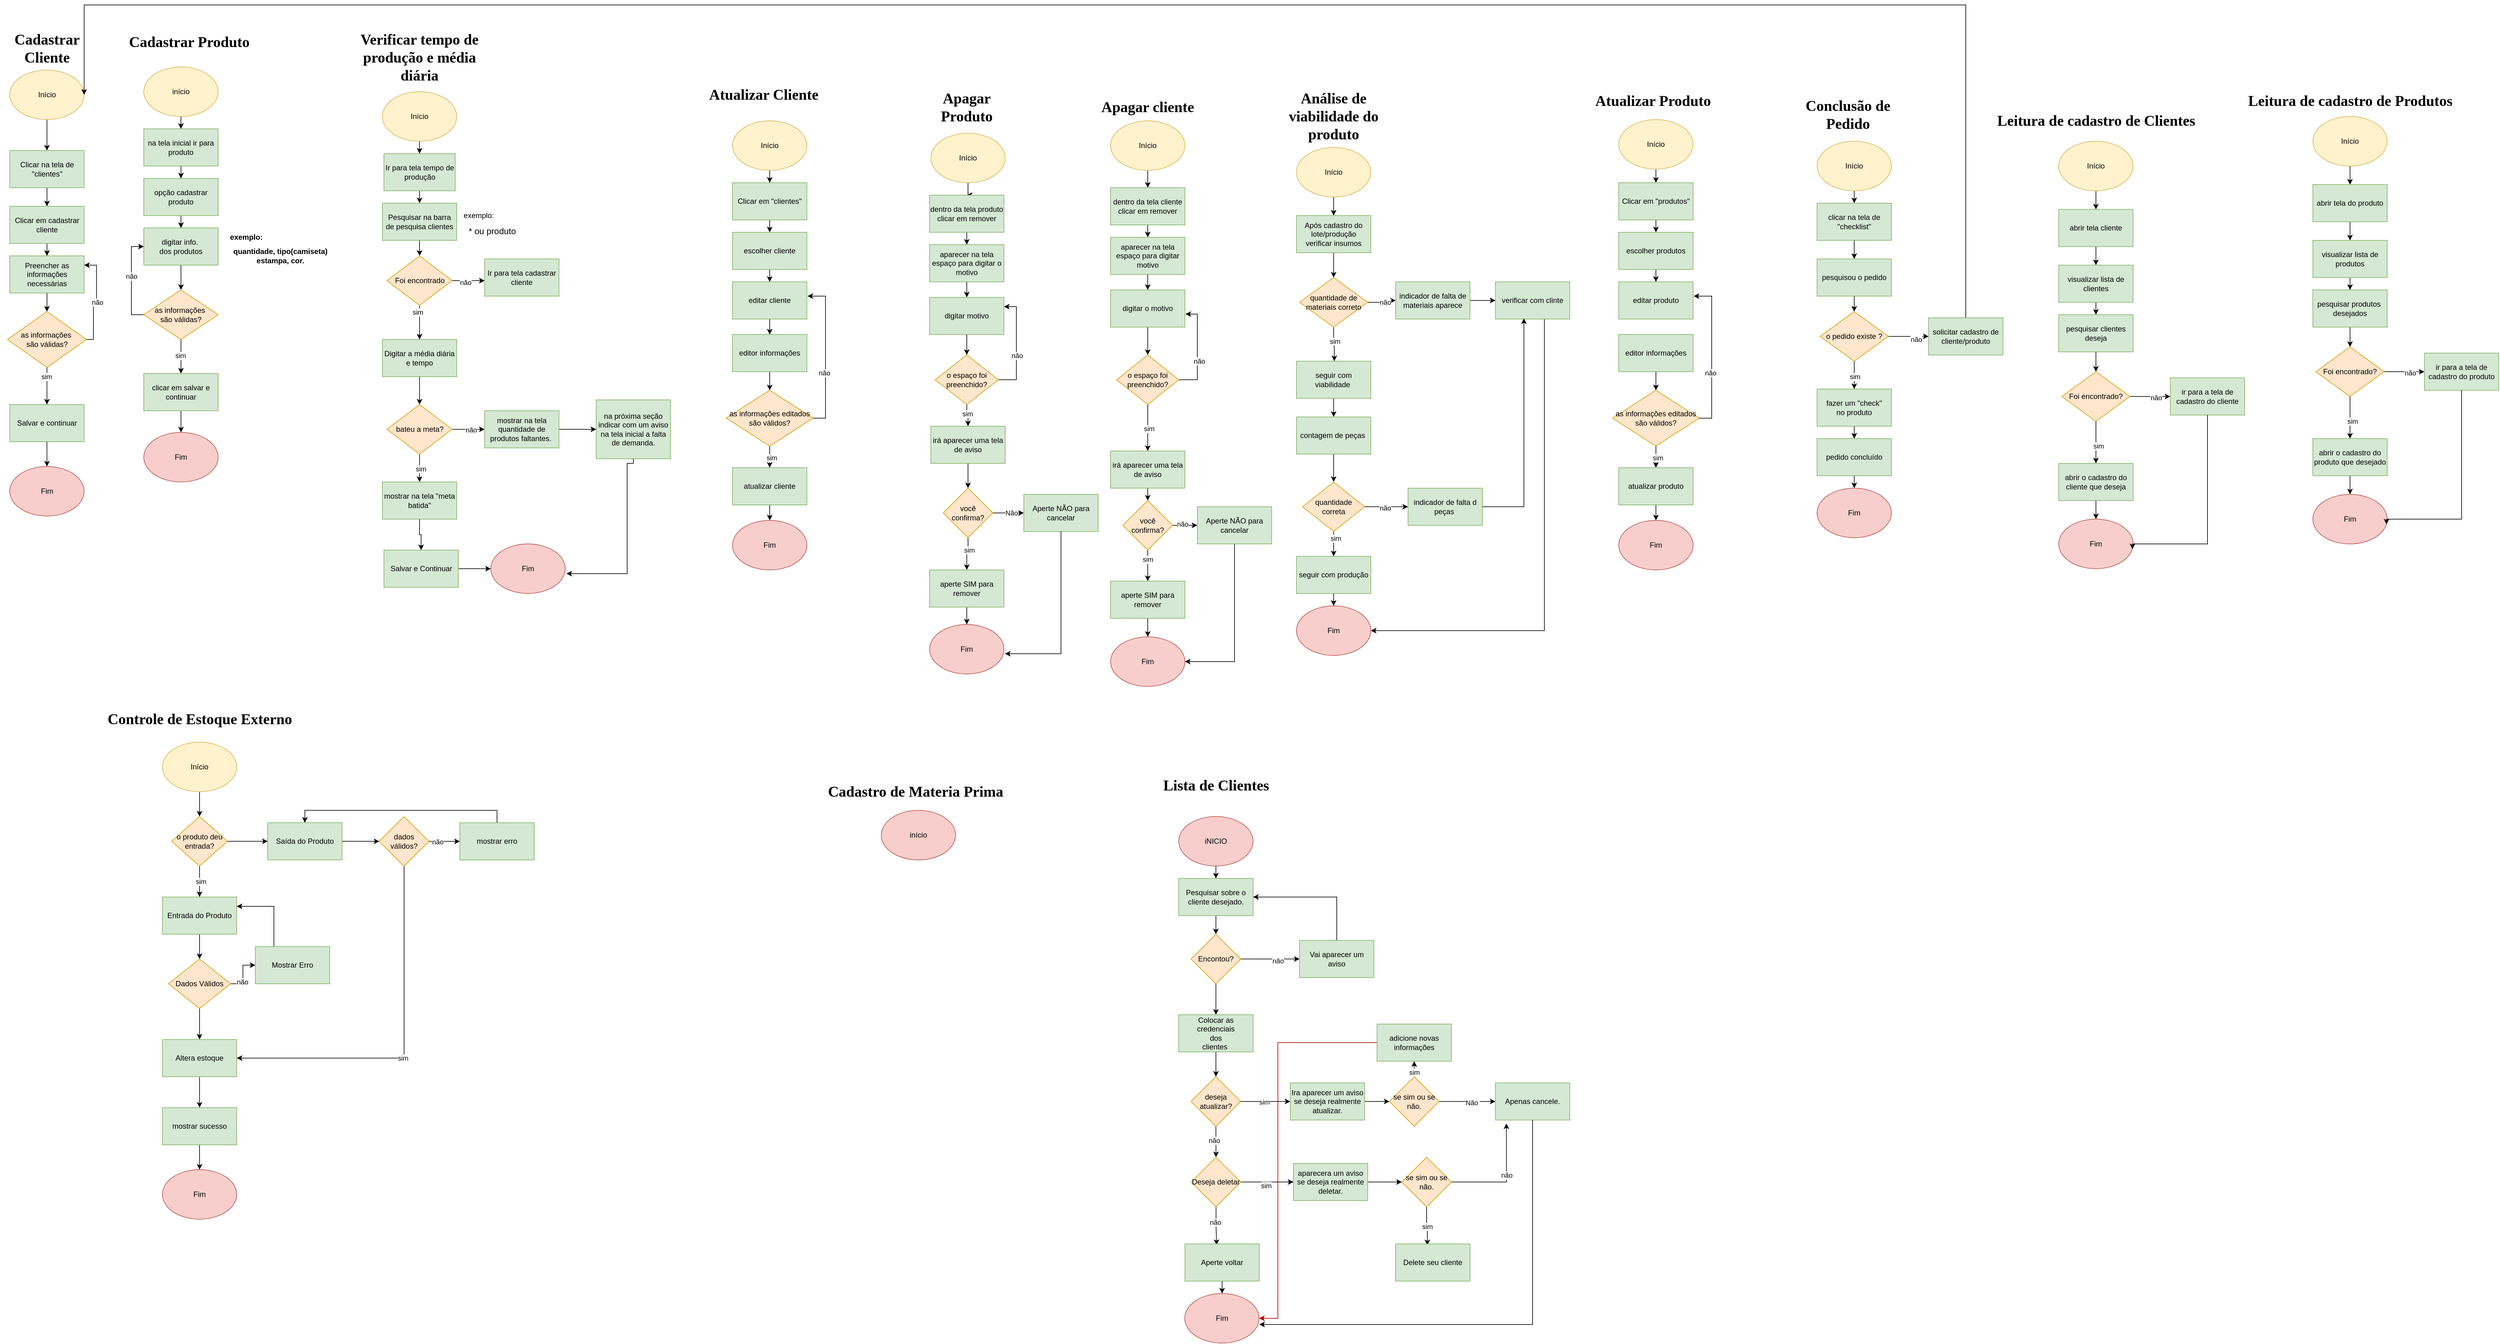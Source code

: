 <mxfile version="24.5.4" type="device">
  <diagram name="Página-1" id="ts3MnKSa-wJIKkYpEsXG">
    <mxGraphModel dx="1147" dy="626" grid="1" gridSize="10" guides="1" tooltips="1" connect="1" arrows="1" fold="1" page="1" pageScale="1" pageWidth="827" pageHeight="1169" math="0" shadow="0">
      <root>
        <mxCell id="0" />
        <mxCell id="1" parent="0" />
        <mxCell id="aqsFvduAmEihCFYsYaOM-1" value="&lt;b&gt;&lt;font style=&quot;font-size: 24px;&quot; face=&quot;Times New Roman&quot;&gt;Cadastrar Cliente&lt;/font&gt;&lt;/b&gt;" style="text;html=1;align=center;verticalAlign=middle;whiteSpace=wrap;rounded=0;" parent="1" vertex="1">
          <mxGeometry x="68.75" y="160" width="150" height="60" as="geometry" />
        </mxCell>
        <mxCell id="aqsFvduAmEihCFYsYaOM-3" style="edgeStyle=orthogonalEdgeStyle;rounded=0;orthogonalLoop=1;jettySize=auto;html=1;entryX=0.5;entryY=0;entryDx=0;entryDy=0;" parent="1" source="aqsFvduAmEihCFYsYaOM-2" target="aqsFvduAmEihCFYsYaOM-4" edge="1">
          <mxGeometry relative="1" as="geometry">
            <mxPoint x="143.75" y="355" as="targetPoint" />
            <Array as="points">
              <mxPoint x="143.75" y="330" />
              <mxPoint x="144.75" y="330" />
            </Array>
          </mxGeometry>
        </mxCell>
        <mxCell id="aqsFvduAmEihCFYsYaOM-2" value="Início" style="ellipse;whiteSpace=wrap;html=1;fillColor=#fff2cc;strokeColor=#d6b656;" parent="1" vertex="1">
          <mxGeometry x="83.75" y="225" width="120" height="80" as="geometry" />
        </mxCell>
        <mxCell id="aqsFvduAmEihCFYsYaOM-5" style="edgeStyle=orthogonalEdgeStyle;rounded=0;orthogonalLoop=1;jettySize=auto;html=1;" parent="1" source="aqsFvduAmEihCFYsYaOM-4" target="aqsFvduAmEihCFYsYaOM-6" edge="1">
          <mxGeometry relative="1" as="geometry">
            <mxPoint x="143.75" y="475" as="targetPoint" />
          </mxGeometry>
        </mxCell>
        <mxCell id="aqsFvduAmEihCFYsYaOM-4" value="Clicar na tela de &quot;clientes&quot;" style="rounded=0;whiteSpace=wrap;html=1;fillColor=#d5e8d4;strokeColor=#82b366;" parent="1" vertex="1">
          <mxGeometry x="83.75" y="355" width="120" height="60" as="geometry" />
        </mxCell>
        <mxCell id="aqsFvduAmEihCFYsYaOM-7" style="edgeStyle=orthogonalEdgeStyle;rounded=0;orthogonalLoop=1;jettySize=auto;html=1;" parent="1" source="aqsFvduAmEihCFYsYaOM-6" target="aqsFvduAmEihCFYsYaOM-8" edge="1">
          <mxGeometry relative="1" as="geometry">
            <mxPoint x="143.75" y="555" as="targetPoint" />
          </mxGeometry>
        </mxCell>
        <mxCell id="aqsFvduAmEihCFYsYaOM-6" value="Clicar em cadastrar cliente" style="rounded=0;whiteSpace=wrap;html=1;fillColor=#d5e8d4;strokeColor=#82b366;" parent="1" vertex="1">
          <mxGeometry x="83.75" y="445" width="120" height="60" as="geometry" />
        </mxCell>
        <mxCell id="aqsFvduAmEihCFYsYaOM-9" style="edgeStyle=orthogonalEdgeStyle;rounded=0;orthogonalLoop=1;jettySize=auto;html=1;" parent="1" source="aqsFvduAmEihCFYsYaOM-8" target="aqsFvduAmEihCFYsYaOM-10" edge="1">
          <mxGeometry relative="1" as="geometry">
            <mxPoint x="143.75" y="635" as="targetPoint" />
          </mxGeometry>
        </mxCell>
        <mxCell id="aqsFvduAmEihCFYsYaOM-8" value="Preencher as informações necessárias" style="rounded=0;whiteSpace=wrap;html=1;fillColor=#d5e8d4;strokeColor=#82b366;" parent="1" vertex="1">
          <mxGeometry x="83.75" y="525" width="120" height="60" as="geometry" />
        </mxCell>
        <mxCell id="aqsFvduAmEihCFYsYaOM-12" style="edgeStyle=orthogonalEdgeStyle;rounded=0;orthogonalLoop=1;jettySize=auto;html=1;entryX=1;entryY=0.25;entryDx=0;entryDy=0;" parent="1" source="aqsFvduAmEihCFYsYaOM-10" target="aqsFvduAmEihCFYsYaOM-8" edge="1">
          <mxGeometry relative="1" as="geometry">
            <Array as="points">
              <mxPoint x="218.75" y="660" />
              <mxPoint x="218.75" y="595" />
              <mxPoint x="223.75" y="595" />
              <mxPoint x="223.75" y="540" />
            </Array>
          </mxGeometry>
        </mxCell>
        <mxCell id="aqsFvduAmEihCFYsYaOM-13" value="não" style="edgeLabel;html=1;align=center;verticalAlign=middle;resizable=0;points=[];" parent="aqsFvduAmEihCFYsYaOM-12" vertex="1" connectable="0">
          <mxGeometry x="0.04" y="-5" relative="1" as="geometry">
            <mxPoint x="-4" y="5" as="offset" />
          </mxGeometry>
        </mxCell>
        <mxCell id="aqsFvduAmEihCFYsYaOM-14" style="edgeStyle=orthogonalEdgeStyle;rounded=0;orthogonalLoop=1;jettySize=auto;html=1;" parent="1" source="aqsFvduAmEihCFYsYaOM-10" target="aqsFvduAmEihCFYsYaOM-15" edge="1">
          <mxGeometry relative="1" as="geometry">
            <mxPoint x="143.75" y="755" as="targetPoint" />
            <Array as="points">
              <mxPoint x="143.75" y="725" />
              <mxPoint x="143.75" y="725" />
            </Array>
          </mxGeometry>
        </mxCell>
        <mxCell id="aqsFvduAmEihCFYsYaOM-16" value="sim" style="edgeLabel;html=1;align=center;verticalAlign=middle;resizable=0;points=[];" parent="aqsFvduAmEihCFYsYaOM-14" vertex="1" connectable="0">
          <mxGeometry x="-0.498" y="-1" relative="1" as="geometry">
            <mxPoint as="offset" />
          </mxGeometry>
        </mxCell>
        <mxCell id="aqsFvduAmEihCFYsYaOM-10" value="as informações&amp;nbsp;&lt;div&gt;são válidas?&lt;/div&gt;" style="rhombus;whiteSpace=wrap;html=1;fillColor=#ffe6cc;strokeColor=#d79b00;" parent="1" vertex="1">
          <mxGeometry x="80" y="615" width="127.5" height="90" as="geometry" />
        </mxCell>
        <mxCell id="aqsFvduAmEihCFYsYaOM-17" style="edgeStyle=orthogonalEdgeStyle;rounded=0;orthogonalLoop=1;jettySize=auto;html=1;" parent="1" source="aqsFvduAmEihCFYsYaOM-15" target="aqsFvduAmEihCFYsYaOM-18" edge="1">
          <mxGeometry relative="1" as="geometry">
            <mxPoint x="143.75" y="905" as="targetPoint" />
          </mxGeometry>
        </mxCell>
        <mxCell id="aqsFvduAmEihCFYsYaOM-15" value="Salvar e continuar" style="rounded=0;whiteSpace=wrap;html=1;fillColor=#d5e8d4;strokeColor=#82b366;" parent="1" vertex="1">
          <mxGeometry x="83.75" y="765" width="120" height="60" as="geometry" />
        </mxCell>
        <mxCell id="aqsFvduAmEihCFYsYaOM-18" value="Fim" style="ellipse;whiteSpace=wrap;html=1;fillColor=#f8cecc;strokeColor=#b85450;" parent="1" vertex="1">
          <mxGeometry x="83.75" y="865" width="120" height="80" as="geometry" />
        </mxCell>
        <mxCell id="aqsFvduAmEihCFYsYaOM-21" style="edgeStyle=orthogonalEdgeStyle;rounded=0;orthogonalLoop=1;jettySize=auto;html=1;" parent="1" source="aqsFvduAmEihCFYsYaOM-19" target="aqsFvduAmEihCFYsYaOM-22" edge="1">
          <mxGeometry relative="1" as="geometry">
            <mxPoint x="360" y="350" as="targetPoint" />
          </mxGeometry>
        </mxCell>
        <mxCell id="aqsFvduAmEihCFYsYaOM-19" value="início" style="ellipse;whiteSpace=wrap;html=1;fillColor=#fff2cc;strokeColor=#d6b656;" parent="1" vertex="1">
          <mxGeometry x="300" y="220" width="120" height="80" as="geometry" />
        </mxCell>
        <mxCell id="aqsFvduAmEihCFYsYaOM-20" value="&lt;font face=&quot;Times New Roman&quot;&gt;&lt;span style=&quot;font-size: 24px;&quot;&gt;&lt;b&gt;&amp;nbsp;Cadastrar Produto&lt;/b&gt;&lt;/span&gt;&lt;/font&gt;" style="text;html=1;align=center;verticalAlign=middle;resizable=0;points=[];autosize=1;strokeColor=none;fillColor=none;" parent="1" vertex="1">
          <mxGeometry x="260" y="160" width="220" height="40" as="geometry" />
        </mxCell>
        <mxCell id="aqsFvduAmEihCFYsYaOM-23" style="edgeStyle=orthogonalEdgeStyle;rounded=0;orthogonalLoop=1;jettySize=auto;html=1;" parent="1" source="aqsFvduAmEihCFYsYaOM-22" target="aqsFvduAmEihCFYsYaOM-24" edge="1">
          <mxGeometry relative="1" as="geometry">
            <mxPoint x="360" y="430" as="targetPoint" />
          </mxGeometry>
        </mxCell>
        <mxCell id="aqsFvduAmEihCFYsYaOM-22" value="na tela inicial ir para produto" style="rounded=0;whiteSpace=wrap;html=1;fillColor=#d5e8d4;strokeColor=#82b366;" parent="1" vertex="1">
          <mxGeometry x="300" y="320" width="120" height="60" as="geometry" />
        </mxCell>
        <mxCell id="aqsFvduAmEihCFYsYaOM-25" style="edgeStyle=orthogonalEdgeStyle;rounded=0;orthogonalLoop=1;jettySize=auto;html=1;" parent="1" source="aqsFvduAmEihCFYsYaOM-24" target="aqsFvduAmEihCFYsYaOM-26" edge="1">
          <mxGeometry relative="1" as="geometry">
            <mxPoint x="360" y="510" as="targetPoint" />
          </mxGeometry>
        </mxCell>
        <mxCell id="aqsFvduAmEihCFYsYaOM-24" value="opção cadastrar produto" style="rounded=0;whiteSpace=wrap;html=1;fillColor=#d5e8d4;strokeColor=#82b366;" parent="1" vertex="1">
          <mxGeometry x="300" y="400" width="120" height="60" as="geometry" />
        </mxCell>
        <mxCell id="aqsFvduAmEihCFYsYaOM-35" style="edgeStyle=orthogonalEdgeStyle;rounded=0;orthogonalLoop=1;jettySize=auto;html=1;" parent="1" source="aqsFvduAmEihCFYsYaOM-26" target="aqsFvduAmEihCFYsYaOM-36" edge="1">
          <mxGeometry relative="1" as="geometry">
            <mxPoint x="360" y="600" as="targetPoint" />
          </mxGeometry>
        </mxCell>
        <mxCell id="aqsFvduAmEihCFYsYaOM-26" value="digitar info.&amp;nbsp;&lt;div&gt;dos produtos&lt;/div&gt;" style="rounded=0;whiteSpace=wrap;html=1;fillColor=#d5e8d4;strokeColor=#82b366;" parent="1" vertex="1">
          <mxGeometry x="300" y="480" width="120" height="60" as="geometry" />
        </mxCell>
        <mxCell id="aqsFvduAmEihCFYsYaOM-29" value="quantidade, tipo(camiseta)&lt;div&gt;estampa, cor.&lt;/div&gt;" style="text;html=1;align=center;verticalAlign=middle;resizable=0;points=[];autosize=1;strokeColor=none;fillColor=none;fontStyle=1" parent="1" vertex="1">
          <mxGeometry x="440" y="505" width="160" height="40" as="geometry" />
        </mxCell>
        <mxCell id="aqsFvduAmEihCFYsYaOM-37" style="edgeStyle=orthogonalEdgeStyle;rounded=0;orthogonalLoop=1;jettySize=auto;html=1;entryX=0;entryY=0.5;entryDx=0;entryDy=0;" parent="1" source="aqsFvduAmEihCFYsYaOM-36" target="aqsFvduAmEihCFYsYaOM-26" edge="1">
          <mxGeometry relative="1" as="geometry">
            <Array as="points">
              <mxPoint x="280" y="620" />
              <mxPoint x="280" y="510" />
            </Array>
          </mxGeometry>
        </mxCell>
        <mxCell id="aqsFvduAmEihCFYsYaOM-38" value="não" style="edgeLabel;html=1;align=center;verticalAlign=middle;resizable=0;points=[];" parent="aqsFvduAmEihCFYsYaOM-37" vertex="1" connectable="0">
          <mxGeometry x="0.093" relative="1" as="geometry">
            <mxPoint as="offset" />
          </mxGeometry>
        </mxCell>
        <mxCell id="aqsFvduAmEihCFYsYaOM-39" style="edgeStyle=orthogonalEdgeStyle;rounded=0;orthogonalLoop=1;jettySize=auto;html=1;entryX=0.5;entryY=0;entryDx=0;entryDy=0;" parent="1" source="aqsFvduAmEihCFYsYaOM-36" target="aqsFvduAmEihCFYsYaOM-41" edge="1">
          <mxGeometry relative="1" as="geometry">
            <mxPoint x="360" y="740" as="targetPoint" />
          </mxGeometry>
        </mxCell>
        <mxCell id="aqsFvduAmEihCFYsYaOM-40" value="sim" style="edgeLabel;html=1;align=center;verticalAlign=middle;resizable=0;points=[];" parent="aqsFvduAmEihCFYsYaOM-39" vertex="1" connectable="0">
          <mxGeometry x="-0.081" y="-1" relative="1" as="geometry">
            <mxPoint as="offset" />
          </mxGeometry>
        </mxCell>
        <mxCell id="aqsFvduAmEihCFYsYaOM-36" value="as informações&amp;nbsp;&lt;div&gt;são válidas?&lt;/div&gt;" style="rhombus;whiteSpace=wrap;html=1;fillColor=#ffe6cc;strokeColor=#d79b00;" parent="1" vertex="1">
          <mxGeometry x="300" y="580" width="120" height="80" as="geometry" />
        </mxCell>
        <mxCell id="aqsFvduAmEihCFYsYaOM-42" style="edgeStyle=orthogonalEdgeStyle;rounded=0;orthogonalLoop=1;jettySize=auto;html=1;" parent="1" source="aqsFvduAmEihCFYsYaOM-41" target="aqsFvduAmEihCFYsYaOM-43" edge="1">
          <mxGeometry relative="1" as="geometry">
            <mxPoint x="360" y="830" as="targetPoint" />
          </mxGeometry>
        </mxCell>
        <mxCell id="aqsFvduAmEihCFYsYaOM-41" value="clicar em salvar e continuar" style="rounded=0;whiteSpace=wrap;html=1;fillColor=#d5e8d4;strokeColor=#82b366;" parent="1" vertex="1">
          <mxGeometry x="300" y="715" width="120" height="60" as="geometry" />
        </mxCell>
        <mxCell id="aqsFvduAmEihCFYsYaOM-43" value="Fim" style="ellipse;whiteSpace=wrap;html=1;fillColor=#f8cecc;strokeColor=#b85450;" parent="1" vertex="1">
          <mxGeometry x="300" y="810" width="120" height="80" as="geometry" />
        </mxCell>
        <mxCell id="aqsFvduAmEihCFYsYaOM-44" value="&lt;font style=&quot;font-size: 24px;&quot;&gt;Verificar tempo de produção e média diária&lt;/font&gt;" style="text;html=1;align=center;verticalAlign=middle;whiteSpace=wrap;rounded=0;fontStyle=1;fontFamily=Times New Roman;" parent="1" vertex="1">
          <mxGeometry x="630" y="190" width="230" height="30" as="geometry" />
        </mxCell>
        <mxCell id="aqsFvduAmEihCFYsYaOM-46" style="edgeStyle=orthogonalEdgeStyle;rounded=0;orthogonalLoop=1;jettySize=auto;html=1;" parent="1" source="aqsFvduAmEihCFYsYaOM-45" target="aqsFvduAmEihCFYsYaOM-47" edge="1">
          <mxGeometry relative="1" as="geometry">
            <mxPoint x="745" y="390" as="targetPoint" />
          </mxGeometry>
        </mxCell>
        <mxCell id="aqsFvduAmEihCFYsYaOM-45" value="Início" style="ellipse;whiteSpace=wrap;html=1;fillColor=#fff2cc;strokeColor=#d6b656;" parent="1" vertex="1">
          <mxGeometry x="685" y="260" width="120" height="80" as="geometry" />
        </mxCell>
        <mxCell id="aqsFvduAmEihCFYsYaOM-48" style="edgeStyle=orthogonalEdgeStyle;rounded=0;orthogonalLoop=1;jettySize=auto;html=1;" parent="1" source="aqsFvduAmEihCFYsYaOM-47" target="aqsFvduAmEihCFYsYaOM-49" edge="1">
          <mxGeometry relative="1" as="geometry">
            <mxPoint x="745" y="470" as="targetPoint" />
          </mxGeometry>
        </mxCell>
        <mxCell id="aqsFvduAmEihCFYsYaOM-47" value="Ir para tela tempo de produção" style="rounded=0;whiteSpace=wrap;html=1;fillColor=#d5e8d4;strokeColor=#82b366;" parent="1" vertex="1">
          <mxGeometry x="687.5" y="360" width="115" height="60" as="geometry" />
        </mxCell>
        <mxCell id="aqsFvduAmEihCFYsYaOM-55" style="edgeStyle=orthogonalEdgeStyle;rounded=0;orthogonalLoop=1;jettySize=auto;html=1;" parent="1" source="aqsFvduAmEihCFYsYaOM-49" target="aqsFvduAmEihCFYsYaOM-56" edge="1">
          <mxGeometry relative="1" as="geometry">
            <mxPoint x="745" y="540" as="targetPoint" />
          </mxGeometry>
        </mxCell>
        <mxCell id="aqsFvduAmEihCFYsYaOM-49" value="Pesquisar na barra de pesquisa clientes" style="rounded=0;whiteSpace=wrap;html=1;fillColor=#d5e8d4;strokeColor=#82b366;" parent="1" vertex="1">
          <mxGeometry x="685" y="440" width="120" height="60" as="geometry" />
        </mxCell>
        <mxCell id="aqsFvduAmEihCFYsYaOM-52" value="&lt;span style=&quot;font-size: 14px;&quot;&gt;&amp;nbsp;* ou produto&lt;/span&gt;" style="text;html=1;align=center;verticalAlign=middle;resizable=0;points=[];autosize=1;strokeColor=none;fillColor=none;" parent="1" vertex="1">
          <mxGeometry x="810" y="470" width="100" height="30" as="geometry" />
        </mxCell>
        <mxCell id="aqsFvduAmEihCFYsYaOM-53" value="exemplo:" style="text;html=1;align=center;verticalAlign=middle;resizable=0;points=[];autosize=1;strokeColor=none;fillColor=none;fontStyle=1" parent="1" vertex="1">
          <mxGeometry x="430" y="480" width="70" height="30" as="geometry" />
        </mxCell>
        <mxCell id="aqsFvduAmEihCFYsYaOM-54" value="exemplo:" style="text;html=1;align=center;verticalAlign=middle;resizable=0;points=[];autosize=1;strokeColor=none;fillColor=none;" parent="1" vertex="1">
          <mxGeometry x="805" y="445" width="70" height="30" as="geometry" />
        </mxCell>
        <mxCell id="aqsFvduAmEihCFYsYaOM-57" style="edgeStyle=orthogonalEdgeStyle;rounded=0;orthogonalLoop=1;jettySize=auto;html=1;" parent="1" source="aqsFvduAmEihCFYsYaOM-56" target="aqsFvduAmEihCFYsYaOM-59" edge="1">
          <mxGeometry relative="1" as="geometry">
            <mxPoint x="910" y="560" as="targetPoint" />
            <Array as="points">
              <mxPoint x="854" y="560" />
              <mxPoint x="854" y="561" />
            </Array>
          </mxGeometry>
        </mxCell>
        <mxCell id="aqsFvduAmEihCFYsYaOM-58" value="não" style="edgeLabel;html=1;align=center;verticalAlign=middle;resizable=0;points=[];" parent="aqsFvduAmEihCFYsYaOM-57" vertex="1" connectable="0">
          <mxGeometry x="-0.177" y="-3" relative="1" as="geometry">
            <mxPoint as="offset" />
          </mxGeometry>
        </mxCell>
        <mxCell id="aqsFvduAmEihCFYsYaOM-60" style="edgeStyle=orthogonalEdgeStyle;rounded=0;orthogonalLoop=1;jettySize=auto;html=1;" parent="1" source="aqsFvduAmEihCFYsYaOM-56" target="aqsFvduAmEihCFYsYaOM-61" edge="1">
          <mxGeometry relative="1" as="geometry">
            <mxPoint x="745" y="660" as="targetPoint" />
          </mxGeometry>
        </mxCell>
        <mxCell id="aqsFvduAmEihCFYsYaOM-62" value="sim" style="edgeLabel;html=1;align=center;verticalAlign=middle;resizable=0;points=[];" parent="aqsFvduAmEihCFYsYaOM-60" vertex="1" connectable="0">
          <mxGeometry x="-0.6" y="-3" relative="1" as="geometry">
            <mxPoint as="offset" />
          </mxGeometry>
        </mxCell>
        <mxCell id="aqsFvduAmEihCFYsYaOM-56" value="Foi encontrado" style="rhombus;whiteSpace=wrap;html=1;fillColor=#ffe6cc;strokeColor=#d79b00;" parent="1" vertex="1">
          <mxGeometry x="692.5" y="525" width="105" height="80" as="geometry" />
        </mxCell>
        <mxCell id="aqsFvduAmEihCFYsYaOM-59" value="Ir para tela cadastrar cliente" style="rounded=0;whiteSpace=wrap;html=1;fillColor=#d5e8d4;strokeColor=#82b366;" parent="1" vertex="1">
          <mxGeometry x="850" y="530" width="120" height="60" as="geometry" />
        </mxCell>
        <mxCell id="aqsFvduAmEihCFYsYaOM-63" style="edgeStyle=orthogonalEdgeStyle;rounded=0;orthogonalLoop=1;jettySize=auto;html=1;" parent="1" source="aqsFvduAmEihCFYsYaOM-61" target="aqsFvduAmEihCFYsYaOM-65" edge="1">
          <mxGeometry relative="1" as="geometry">
            <mxPoint x="745" y="760" as="targetPoint" />
          </mxGeometry>
        </mxCell>
        <mxCell id="aqsFvduAmEihCFYsYaOM-61" value="Digitar a média diária e tempo" style="rounded=0;whiteSpace=wrap;html=1;fillColor=#d5e8d4;strokeColor=#82b366;" parent="1" vertex="1">
          <mxGeometry x="685" y="660" width="120" height="60" as="geometry" />
        </mxCell>
        <mxCell id="aqsFvduAmEihCFYsYaOM-66" style="edgeStyle=orthogonalEdgeStyle;rounded=0;orthogonalLoop=1;jettySize=auto;html=1;" parent="1" source="aqsFvduAmEihCFYsYaOM-65" target="aqsFvduAmEihCFYsYaOM-73" edge="1">
          <mxGeometry relative="1" as="geometry">
            <mxPoint x="745" y="900" as="targetPoint" />
          </mxGeometry>
        </mxCell>
        <mxCell id="aqsFvduAmEihCFYsYaOM-67" value="sim" style="edgeLabel;html=1;align=center;verticalAlign=middle;resizable=0;points=[];" parent="aqsFvduAmEihCFYsYaOM-66" vertex="1" connectable="0">
          <mxGeometry x="0.062" y="2" relative="1" as="geometry">
            <mxPoint as="offset" />
          </mxGeometry>
        </mxCell>
        <mxCell id="aqsFvduAmEihCFYsYaOM-68" style="edgeStyle=orthogonalEdgeStyle;rounded=0;orthogonalLoop=1;jettySize=auto;html=1;" parent="1" source="aqsFvduAmEihCFYsYaOM-65" target="aqsFvduAmEihCFYsYaOM-70" edge="1">
          <mxGeometry relative="1" as="geometry">
            <mxPoint x="880" y="805" as="targetPoint" />
          </mxGeometry>
        </mxCell>
        <mxCell id="aqsFvduAmEihCFYsYaOM-69" value="não" style="edgeLabel;html=1;align=center;verticalAlign=middle;resizable=0;points=[];" parent="aqsFvduAmEihCFYsYaOM-68" vertex="1" connectable="0">
          <mxGeometry x="0.134" y="-1" relative="1" as="geometry">
            <mxPoint as="offset" />
          </mxGeometry>
        </mxCell>
        <mxCell id="aqsFvduAmEihCFYsYaOM-65" value="bateu a meta?" style="rhombus;whiteSpace=wrap;html=1;fillColor=#ffe6cc;strokeColor=#d79b00;" parent="1" vertex="1">
          <mxGeometry x="692.5" y="765" width="105" height="80" as="geometry" />
        </mxCell>
        <mxCell id="aqsFvduAmEihCFYsYaOM-71" style="edgeStyle=orthogonalEdgeStyle;rounded=0;orthogonalLoop=1;jettySize=auto;html=1;" parent="1" source="aqsFvduAmEihCFYsYaOM-70" target="aqsFvduAmEihCFYsYaOM-72" edge="1">
          <mxGeometry relative="1" as="geometry">
            <mxPoint x="1030" y="805" as="targetPoint" />
          </mxGeometry>
        </mxCell>
        <mxCell id="aqsFvduAmEihCFYsYaOM-70" value="mostrar na tela quantidade de produtos faltantes.&amp;nbsp;" style="rounded=0;whiteSpace=wrap;html=1;fillColor=#d5e8d4;strokeColor=#82b366;" parent="1" vertex="1">
          <mxGeometry x="850" y="775" width="120" height="60" as="geometry" />
        </mxCell>
        <mxCell id="aqsFvduAmEihCFYsYaOM-72" value="na próxima seção indicar com um aviso na tela inicial a falta de demanda." style="rounded=0;whiteSpace=wrap;html=1;fillColor=#d5e8d4;strokeColor=#82b366;" parent="1" vertex="1">
          <mxGeometry x="1030" y="757.5" width="120" height="95" as="geometry" />
        </mxCell>
        <mxCell id="aqsFvduAmEihCFYsYaOM-74" style="edgeStyle=orthogonalEdgeStyle;rounded=0;orthogonalLoop=1;jettySize=auto;html=1;" parent="1" source="aqsFvduAmEihCFYsYaOM-73" target="aqsFvduAmEihCFYsYaOM-75" edge="1">
          <mxGeometry relative="1" as="geometry">
            <mxPoint x="745" y="1000" as="targetPoint" />
          </mxGeometry>
        </mxCell>
        <mxCell id="aqsFvduAmEihCFYsYaOM-73" value="mostrar na tela &quot;meta batida&quot;" style="rounded=0;whiteSpace=wrap;html=1;fillColor=#d5e8d4;strokeColor=#82b366;" parent="1" vertex="1">
          <mxGeometry x="685" y="890" width="120" height="60" as="geometry" />
        </mxCell>
        <mxCell id="aqsFvduAmEihCFYsYaOM-76" style="edgeStyle=orthogonalEdgeStyle;rounded=0;orthogonalLoop=1;jettySize=auto;html=1;" parent="1" source="aqsFvduAmEihCFYsYaOM-75" target="aqsFvduAmEihCFYsYaOM-77" edge="1">
          <mxGeometry relative="1" as="geometry">
            <mxPoint x="920" y="1030" as="targetPoint" />
          </mxGeometry>
        </mxCell>
        <mxCell id="aqsFvduAmEihCFYsYaOM-75" value="Salvar e Continuar" style="rounded=0;whiteSpace=wrap;html=1;fillColor=#d5e8d4;strokeColor=#82b366;" parent="1" vertex="1">
          <mxGeometry x="687.5" y="1000" width="120" height="60" as="geometry" />
        </mxCell>
        <mxCell id="aqsFvduAmEihCFYsYaOM-77" value="Fim" style="ellipse;whiteSpace=wrap;html=1;fillColor=#f8cecc;strokeColor=#b85450;" parent="1" vertex="1">
          <mxGeometry x="860" y="990" width="120" height="80" as="geometry" />
        </mxCell>
        <mxCell id="aqsFvduAmEihCFYsYaOM-78" style="edgeStyle=orthogonalEdgeStyle;rounded=0;orthogonalLoop=1;jettySize=auto;html=1;entryX=1.017;entryY=0.6;entryDx=0;entryDy=0;entryPerimeter=0;" parent="1" source="aqsFvduAmEihCFYsYaOM-72" target="aqsFvduAmEihCFYsYaOM-77" edge="1">
          <mxGeometry relative="1" as="geometry">
            <Array as="points">
              <mxPoint x="1090" y="860" />
              <mxPoint x="1080" y="860" />
              <mxPoint x="1080" y="1038" />
            </Array>
          </mxGeometry>
        </mxCell>
        <mxCell id="aqsFvduAmEihCFYsYaOM-81" style="edgeStyle=orthogonalEdgeStyle;rounded=0;orthogonalLoop=1;jettySize=auto;html=1;" parent="1" source="aqsFvduAmEihCFYsYaOM-79" target="aqsFvduAmEihCFYsYaOM-82" edge="1">
          <mxGeometry relative="1" as="geometry">
            <mxPoint x="1310" y="437" as="targetPoint" />
          </mxGeometry>
        </mxCell>
        <mxCell id="aqsFvduAmEihCFYsYaOM-79" value="Início" style="ellipse;whiteSpace=wrap;html=1;fillColor=#fff2cc;strokeColor=#d6b656;" parent="1" vertex="1">
          <mxGeometry x="1250" y="307" width="120" height="80" as="geometry" />
        </mxCell>
        <mxCell id="aqsFvduAmEihCFYsYaOM-80" value="&lt;b&gt;&lt;font style=&quot;font-size: 24px;&quot; face=&quot;Times New Roman&quot;&gt;Atualizar Cliente&lt;/font&gt;&lt;/b&gt;" style="text;html=1;align=center;verticalAlign=middle;resizable=0;points=[];autosize=1;strokeColor=none;fillColor=none;" parent="1" vertex="1">
          <mxGeometry x="1200" y="245" width="200" height="40" as="geometry" />
        </mxCell>
        <mxCell id="aqsFvduAmEihCFYsYaOM-83" style="edgeStyle=orthogonalEdgeStyle;rounded=0;orthogonalLoop=1;jettySize=auto;html=1;" parent="1" source="aqsFvduAmEihCFYsYaOM-82" target="aqsFvduAmEihCFYsYaOM-84" edge="1">
          <mxGeometry relative="1" as="geometry">
            <mxPoint x="1310" y="517" as="targetPoint" />
          </mxGeometry>
        </mxCell>
        <mxCell id="aqsFvduAmEihCFYsYaOM-82" value="Clicar em &quot;clientes&quot;" style="rounded=0;whiteSpace=wrap;html=1;fillColor=#d5e8d4;strokeColor=#82b366;" parent="1" vertex="1">
          <mxGeometry x="1250" y="407" width="120" height="60" as="geometry" />
        </mxCell>
        <mxCell id="aqsFvduAmEihCFYsYaOM-85" style="edgeStyle=orthogonalEdgeStyle;rounded=0;orthogonalLoop=1;jettySize=auto;html=1;" parent="1" source="aqsFvduAmEihCFYsYaOM-84" target="aqsFvduAmEihCFYsYaOM-86" edge="1">
          <mxGeometry relative="1" as="geometry">
            <mxPoint x="1310" y="587" as="targetPoint" />
          </mxGeometry>
        </mxCell>
        <mxCell id="aqsFvduAmEihCFYsYaOM-84" value="escolher cliente" style="rounded=0;whiteSpace=wrap;html=1;fillColor=#d5e8d4;strokeColor=#82b366;" parent="1" vertex="1">
          <mxGeometry x="1250" y="487" width="120" height="60" as="geometry" />
        </mxCell>
        <mxCell id="aqsFvduAmEihCFYsYaOM-87" style="edgeStyle=orthogonalEdgeStyle;rounded=0;orthogonalLoop=1;jettySize=auto;html=1;" parent="1" source="aqsFvduAmEihCFYsYaOM-86" target="aqsFvduAmEihCFYsYaOM-88" edge="1">
          <mxGeometry relative="1" as="geometry">
            <mxPoint x="1310" y="667" as="targetPoint" />
          </mxGeometry>
        </mxCell>
        <mxCell id="aqsFvduAmEihCFYsYaOM-86" value="editar cliente" style="rounded=0;whiteSpace=wrap;html=1;fillColor=#d5e8d4;strokeColor=#82b366;" parent="1" vertex="1">
          <mxGeometry x="1250" y="567" width="120" height="60" as="geometry" />
        </mxCell>
        <mxCell id="aqsFvduAmEihCFYsYaOM-89" style="edgeStyle=orthogonalEdgeStyle;rounded=0;orthogonalLoop=1;jettySize=auto;html=1;" parent="1" source="aqsFvduAmEihCFYsYaOM-88" target="aqsFvduAmEihCFYsYaOM-90" edge="1">
          <mxGeometry relative="1" as="geometry">
            <mxPoint x="1310" y="757" as="targetPoint" />
          </mxGeometry>
        </mxCell>
        <mxCell id="aqsFvduAmEihCFYsYaOM-88" value="editor informações" style="rounded=0;whiteSpace=wrap;html=1;fillColor=#d5e8d4;strokeColor=#82b366;" parent="1" vertex="1">
          <mxGeometry x="1250" y="652" width="120" height="60" as="geometry" />
        </mxCell>
        <mxCell id="aqsFvduAmEihCFYsYaOM-94" style="edgeStyle=orthogonalEdgeStyle;rounded=0;orthogonalLoop=1;jettySize=auto;html=1;" parent="1" source="aqsFvduAmEihCFYsYaOM-90" target="aqsFvduAmEihCFYsYaOM-96" edge="1">
          <mxGeometry relative="1" as="geometry">
            <mxPoint x="1310" y="907" as="targetPoint" />
          </mxGeometry>
        </mxCell>
        <mxCell id="aqsFvduAmEihCFYsYaOM-95" value="sim" style="edgeLabel;html=1;align=center;verticalAlign=middle;resizable=0;points=[];" parent="aqsFvduAmEihCFYsYaOM-94" vertex="1" connectable="0">
          <mxGeometry x="-0.073" y="-3" relative="1" as="geometry">
            <mxPoint as="offset" />
          </mxGeometry>
        </mxCell>
        <mxCell id="aqsFvduAmEihCFYsYaOM-90" value="as informações editados são válidos?" style="rhombus;whiteSpace=wrap;html=1;fillColor=#ffe6cc;strokeColor=#d79b00;" parent="1" vertex="1">
          <mxGeometry x="1240" y="742" width="140" height="90" as="geometry" />
        </mxCell>
        <mxCell id="aqsFvduAmEihCFYsYaOM-92" style="edgeStyle=orthogonalEdgeStyle;rounded=0;orthogonalLoop=1;jettySize=auto;html=1;entryX=1.008;entryY=0.383;entryDx=0;entryDy=0;entryPerimeter=0;" parent="1" source="aqsFvduAmEihCFYsYaOM-90" target="aqsFvduAmEihCFYsYaOM-86" edge="1">
          <mxGeometry relative="1" as="geometry">
            <Array as="points">
              <mxPoint x="1400" y="787" />
              <mxPoint x="1400" y="590" />
            </Array>
          </mxGeometry>
        </mxCell>
        <mxCell id="aqsFvduAmEihCFYsYaOM-93" value="não" style="edgeLabel;html=1;align=center;verticalAlign=middle;resizable=0;points=[];" parent="aqsFvduAmEihCFYsYaOM-92" vertex="1" connectable="0">
          <mxGeometry x="-0.244" y="2" relative="1" as="geometry">
            <mxPoint as="offset" />
          </mxGeometry>
        </mxCell>
        <mxCell id="aqsFvduAmEihCFYsYaOM-97" style="edgeStyle=orthogonalEdgeStyle;rounded=0;orthogonalLoop=1;jettySize=auto;html=1;" parent="1" source="aqsFvduAmEihCFYsYaOM-96" target="aqsFvduAmEihCFYsYaOM-98" edge="1">
          <mxGeometry relative="1" as="geometry">
            <mxPoint x="1310" y="977" as="targetPoint" />
          </mxGeometry>
        </mxCell>
        <mxCell id="aqsFvduAmEihCFYsYaOM-96" value="atualizar cliente" style="rounded=0;whiteSpace=wrap;html=1;fillColor=#d5e8d4;strokeColor=#82b366;" parent="1" vertex="1">
          <mxGeometry x="1250" y="867" width="120" height="60" as="geometry" />
        </mxCell>
        <mxCell id="aqsFvduAmEihCFYsYaOM-98" value="Fim" style="ellipse;whiteSpace=wrap;html=1;fillColor=#f8cecc;strokeColor=#b85450;" parent="1" vertex="1">
          <mxGeometry x="1250" y="952" width="120" height="80" as="geometry" />
        </mxCell>
        <mxCell id="aqsFvduAmEihCFYsYaOM-99" value="&lt;font face=&quot;Times New Roman&quot;&gt;&lt;span style=&quot;font-size: 24px;&quot;&gt;&lt;b&gt;Apagar Produto&lt;/b&gt;&lt;/span&gt;&lt;/font&gt;" style="text;html=1;align=center;verticalAlign=middle;whiteSpace=wrap;rounded=0;" parent="1" vertex="1">
          <mxGeometry x="1580" y="270" width="96" height="30" as="geometry" />
        </mxCell>
        <mxCell id="aqsFvduAmEihCFYsYaOM-101" style="edgeStyle=orthogonalEdgeStyle;rounded=0;orthogonalLoop=1;jettySize=auto;html=1;" parent="1" source="aqsFvduAmEihCFYsYaOM-100" target="aqsFvduAmEihCFYsYaOM-102" edge="1">
          <mxGeometry relative="1" as="geometry">
            <mxPoint x="1630" y="440" as="targetPoint" />
          </mxGeometry>
        </mxCell>
        <mxCell id="aqsFvduAmEihCFYsYaOM-100" value="Início" style="ellipse;whiteSpace=wrap;html=1;fillColor=#fff2cc;strokeColor=#d6b656;" parent="1" vertex="1">
          <mxGeometry x="1570" y="327" width="120" height="80" as="geometry" />
        </mxCell>
        <mxCell id="aqsFvduAmEihCFYsYaOM-103" style="edgeStyle=orthogonalEdgeStyle;rounded=0;orthogonalLoop=1;jettySize=auto;html=1;" parent="1" source="aqsFvduAmEihCFYsYaOM-102" target="aqsFvduAmEihCFYsYaOM-104" edge="1">
          <mxGeometry relative="1" as="geometry">
            <mxPoint x="1628" y="530" as="targetPoint" />
          </mxGeometry>
        </mxCell>
        <mxCell id="aqsFvduAmEihCFYsYaOM-102" value="dentro da tela produto clicar em remover" style="rounded=0;whiteSpace=wrap;html=1;fillColor=#d5e8d4;strokeColor=#82b366;" parent="1" vertex="1">
          <mxGeometry x="1568" y="427" width="120" height="60" as="geometry" />
        </mxCell>
        <mxCell id="aqsFvduAmEihCFYsYaOM-105" style="edgeStyle=orthogonalEdgeStyle;rounded=0;orthogonalLoop=1;jettySize=auto;html=1;" parent="1" source="aqsFvduAmEihCFYsYaOM-104" target="aqsFvduAmEihCFYsYaOM-106" edge="1">
          <mxGeometry relative="1" as="geometry">
            <mxPoint x="1628" y="610" as="targetPoint" />
          </mxGeometry>
        </mxCell>
        <mxCell id="aqsFvduAmEihCFYsYaOM-104" value="aparecer na tela espaço para digitar o motivo" style="rounded=0;whiteSpace=wrap;html=1;fillColor=#d5e8d4;strokeColor=#82b366;" parent="1" vertex="1">
          <mxGeometry x="1568" y="507" width="120" height="60" as="geometry" />
        </mxCell>
        <mxCell id="aqsFvduAmEihCFYsYaOM-107" style="edgeStyle=orthogonalEdgeStyle;rounded=0;orthogonalLoop=1;jettySize=auto;html=1;" parent="1" source="aqsFvduAmEihCFYsYaOM-106" target="aqsFvduAmEihCFYsYaOM-108" edge="1">
          <mxGeometry relative="1" as="geometry">
            <mxPoint x="1628" y="690" as="targetPoint" />
          </mxGeometry>
        </mxCell>
        <mxCell id="aqsFvduAmEihCFYsYaOM-106" value="digitar motivo" style="rounded=0;whiteSpace=wrap;html=1;fillColor=#d5e8d4;strokeColor=#82b366;" parent="1" vertex="1">
          <mxGeometry x="1568" y="592" width="120" height="60" as="geometry" />
        </mxCell>
        <mxCell id="aqsFvduAmEihCFYsYaOM-109" style="edgeStyle=orthogonalEdgeStyle;rounded=0;orthogonalLoop=1;jettySize=auto;html=1;entryX=1;entryY=0.25;entryDx=0;entryDy=0;" parent="1" source="aqsFvduAmEihCFYsYaOM-108" target="aqsFvduAmEihCFYsYaOM-106" edge="1">
          <mxGeometry relative="1" as="geometry">
            <Array as="points">
              <mxPoint x="1708" y="725" />
              <mxPoint x="1708" y="607" />
            </Array>
          </mxGeometry>
        </mxCell>
        <mxCell id="aqsFvduAmEihCFYsYaOM-110" value="não" style="edgeLabel;html=1;align=center;verticalAlign=middle;resizable=0;points=[];" parent="aqsFvduAmEihCFYsYaOM-109" vertex="1" connectable="0">
          <mxGeometry x="-0.186" y="-1" relative="1" as="geometry">
            <mxPoint as="offset" />
          </mxGeometry>
        </mxCell>
        <mxCell id="UcxJ6p6VfUhQKDOMOrL3-2" style="edgeStyle=orthogonalEdgeStyle;rounded=0;orthogonalLoop=1;jettySize=auto;html=1;exitX=0.5;exitY=1;exitDx=0;exitDy=0;" parent="1" source="aqsFvduAmEihCFYsYaOM-108" target="UcxJ6p6VfUhQKDOMOrL3-1" edge="1">
          <mxGeometry relative="1" as="geometry" />
        </mxCell>
        <mxCell id="UcxJ6p6VfUhQKDOMOrL3-3" value="sim" style="edgeLabel;html=1;align=center;verticalAlign=middle;resizable=0;points=[];" parent="UcxJ6p6VfUhQKDOMOrL3-2" vertex="1" connectable="0">
          <mxGeometry x="-0.24" y="1" relative="1" as="geometry">
            <mxPoint y="1" as="offset" />
          </mxGeometry>
        </mxCell>
        <mxCell id="aqsFvduAmEihCFYsYaOM-108" value="o espaço foi preenchido?" style="rhombus;whiteSpace=wrap;html=1;fillColor=#ffe6cc;strokeColor=#d79b00;" parent="1" vertex="1">
          <mxGeometry x="1577" y="685" width="102" height="80" as="geometry" />
        </mxCell>
        <mxCell id="aqsFvduAmEihCFYsYaOM-115" value="Fim" style="ellipse;whiteSpace=wrap;html=1;fillColor=#f8cecc;strokeColor=#b85450;" parent="1" vertex="1">
          <mxGeometry x="1568" y="1120" width="120" height="80" as="geometry" />
        </mxCell>
        <mxCell id="aqsFvduAmEihCFYsYaOM-116" value="&lt;font style=&quot;font-size: 24px;&quot; face=&quot;Times New Roman&quot;&gt;&lt;b style=&quot;&quot;&gt;Apagar cliente&lt;/b&gt;&lt;/font&gt;" style="text;html=1;align=center;verticalAlign=middle;whiteSpace=wrap;rounded=0;" parent="1" vertex="1">
          <mxGeometry x="1840" y="270" width="160" height="30" as="geometry" />
        </mxCell>
        <mxCell id="aqsFvduAmEihCFYsYaOM-118" style="edgeStyle=orthogonalEdgeStyle;rounded=0;orthogonalLoop=1;jettySize=auto;html=1;" parent="1" source="aqsFvduAmEihCFYsYaOM-117" target="aqsFvduAmEihCFYsYaOM-119" edge="1">
          <mxGeometry relative="1" as="geometry">
            <mxPoint x="1920" y="430" as="targetPoint" />
          </mxGeometry>
        </mxCell>
        <mxCell id="aqsFvduAmEihCFYsYaOM-117" value="Início" style="ellipse;whiteSpace=wrap;html=1;fillColor=#fff2cc;strokeColor=#d6b656;" parent="1" vertex="1">
          <mxGeometry x="1860" y="307" width="120" height="80" as="geometry" />
        </mxCell>
        <mxCell id="aqsFvduAmEihCFYsYaOM-120" style="edgeStyle=orthogonalEdgeStyle;rounded=0;orthogonalLoop=1;jettySize=auto;html=1;" parent="1" source="aqsFvduAmEihCFYsYaOM-119" target="aqsFvduAmEihCFYsYaOM-121" edge="1">
          <mxGeometry relative="1" as="geometry">
            <mxPoint x="1920" y="510" as="targetPoint" />
          </mxGeometry>
        </mxCell>
        <mxCell id="aqsFvduAmEihCFYsYaOM-119" value="dentro da tela cliente clicar em remover" style="rounded=0;whiteSpace=wrap;html=1;fillColor=#d5e8d4;strokeColor=#82b366;" parent="1" vertex="1">
          <mxGeometry x="1860" y="415" width="120" height="60" as="geometry" />
        </mxCell>
        <mxCell id="aqsFvduAmEihCFYsYaOM-122" style="edgeStyle=orthogonalEdgeStyle;rounded=0;orthogonalLoop=1;jettySize=auto;html=1;" parent="1" source="aqsFvduAmEihCFYsYaOM-121" target="aqsFvduAmEihCFYsYaOM-123" edge="1">
          <mxGeometry relative="1" as="geometry">
            <mxPoint x="1920" y="610" as="targetPoint" />
          </mxGeometry>
        </mxCell>
        <mxCell id="aqsFvduAmEihCFYsYaOM-121" value="aparecer na tela espaço para digitar motivo" style="rounded=0;whiteSpace=wrap;html=1;fillColor=#d5e8d4;strokeColor=#82b366;" parent="1" vertex="1">
          <mxGeometry x="1860" y="495" width="120" height="60" as="geometry" />
        </mxCell>
        <mxCell id="aqsFvduAmEihCFYsYaOM-124" style="edgeStyle=orthogonalEdgeStyle;rounded=0;orthogonalLoop=1;jettySize=auto;html=1;" parent="1" source="aqsFvduAmEihCFYsYaOM-123" target="aqsFvduAmEihCFYsYaOM-125" edge="1">
          <mxGeometry relative="1" as="geometry">
            <mxPoint x="1920" y="700" as="targetPoint" />
          </mxGeometry>
        </mxCell>
        <mxCell id="aqsFvduAmEihCFYsYaOM-123" value="digitar o motivo" style="rounded=0;whiteSpace=wrap;html=1;fillColor=#d5e8d4;strokeColor=#82b366;" parent="1" vertex="1">
          <mxGeometry x="1860" y="580" width="120" height="60" as="geometry" />
        </mxCell>
        <mxCell id="aqsFvduAmEihCFYsYaOM-126" style="edgeStyle=orthogonalEdgeStyle;rounded=0;orthogonalLoop=1;jettySize=auto;html=1;entryX=1.008;entryY=0.65;entryDx=0;entryDy=0;entryPerimeter=0;" parent="1" source="aqsFvduAmEihCFYsYaOM-125" target="aqsFvduAmEihCFYsYaOM-123" edge="1">
          <mxGeometry relative="1" as="geometry">
            <mxPoint x="1990" y="610" as="targetPoint" />
            <Array as="points">
              <mxPoint x="2000" y="725" />
              <mxPoint x="2000" y="619" />
            </Array>
          </mxGeometry>
        </mxCell>
        <mxCell id="aqsFvduAmEihCFYsYaOM-127" value="não" style="edgeLabel;html=1;align=center;verticalAlign=middle;resizable=0;points=[];" parent="aqsFvduAmEihCFYsYaOM-126" vertex="1" connectable="0">
          <mxGeometry x="-0.226" y="-3" relative="1" as="geometry">
            <mxPoint as="offset" />
          </mxGeometry>
        </mxCell>
        <mxCell id="aqsFvduAmEihCFYsYaOM-128" style="edgeStyle=orthogonalEdgeStyle;rounded=0;orthogonalLoop=1;jettySize=auto;html=1;" parent="1" source="aqsFvduAmEihCFYsYaOM-125" target="aqsFvduAmEihCFYsYaOM-130" edge="1">
          <mxGeometry relative="1" as="geometry">
            <mxPoint x="1920" y="830" as="targetPoint" />
          </mxGeometry>
        </mxCell>
        <mxCell id="aqsFvduAmEihCFYsYaOM-129" value="sim" style="edgeLabel;html=1;align=center;verticalAlign=middle;resizable=0;points=[];" parent="aqsFvduAmEihCFYsYaOM-128" vertex="1" connectable="0">
          <mxGeometry x="0.022" y="2" relative="1" as="geometry">
            <mxPoint as="offset" />
          </mxGeometry>
        </mxCell>
        <mxCell id="aqsFvduAmEihCFYsYaOM-125" value="o espaço foi preenchido?" style="rhombus;whiteSpace=wrap;html=1;fillColor=#ffe6cc;strokeColor=#d79b00;" parent="1" vertex="1">
          <mxGeometry x="1870" y="685" width="100" height="80" as="geometry" />
        </mxCell>
        <mxCell id="UcxJ6p6VfUhQKDOMOrL3-15" style="edgeStyle=orthogonalEdgeStyle;rounded=0;orthogonalLoop=1;jettySize=auto;html=1;exitX=0.5;exitY=1;exitDx=0;exitDy=0;" parent="1" source="aqsFvduAmEihCFYsYaOM-130" target="UcxJ6p6VfUhQKDOMOrL3-16" edge="1">
          <mxGeometry relative="1" as="geometry">
            <mxPoint x="1920" y="940" as="targetPoint" />
          </mxGeometry>
        </mxCell>
        <mxCell id="aqsFvduAmEihCFYsYaOM-130" value="irá aparecer uma tela de aviso" style="rounded=0;whiteSpace=wrap;html=1;fillColor=#d5e8d4;strokeColor=#82b366;" parent="1" vertex="1">
          <mxGeometry x="1860" y="840" width="120" height="60" as="geometry" />
        </mxCell>
        <mxCell id="aqsFvduAmEihCFYsYaOM-132" value="Fim" style="ellipse;whiteSpace=wrap;html=1;fillColor=#f8cecc;strokeColor=#b85450;" parent="1" vertex="1">
          <mxGeometry x="1860" y="1140" width="120" height="80" as="geometry" />
        </mxCell>
        <mxCell id="aqsFvduAmEihCFYsYaOM-134" value="&lt;font face=&quot;Times New Roman&quot;&gt;&lt;span style=&quot;font-size: 24px;&quot;&gt;&lt;b&gt;Análise de viabilidade do produto&lt;/b&gt;&lt;/span&gt;&lt;/font&gt;" style="text;html=1;align=center;verticalAlign=middle;whiteSpace=wrap;rounded=0;" parent="1" vertex="1">
          <mxGeometry x="2140" y="285" width="160" height="30" as="geometry" />
        </mxCell>
        <mxCell id="aqsFvduAmEihCFYsYaOM-136" style="edgeStyle=orthogonalEdgeStyle;rounded=0;orthogonalLoop=1;jettySize=auto;html=1;" parent="1" source="aqsFvduAmEihCFYsYaOM-135" target="aqsFvduAmEihCFYsYaOM-137" edge="1">
          <mxGeometry relative="1" as="geometry">
            <mxPoint x="2220" y="490" as="targetPoint" />
          </mxGeometry>
        </mxCell>
        <mxCell id="aqsFvduAmEihCFYsYaOM-135" value="Início" style="ellipse;whiteSpace=wrap;html=1;fillColor=#fff2cc;strokeColor=#d6b656;" parent="1" vertex="1">
          <mxGeometry x="2160" y="350" width="120" height="80" as="geometry" />
        </mxCell>
        <mxCell id="aqsFvduAmEihCFYsYaOM-138" style="edgeStyle=orthogonalEdgeStyle;rounded=0;orthogonalLoop=1;jettySize=auto;html=1;" parent="1" source="aqsFvduAmEihCFYsYaOM-137" target="aqsFvduAmEihCFYsYaOM-139" edge="1">
          <mxGeometry relative="1" as="geometry">
            <mxPoint x="2220" y="570" as="targetPoint" />
          </mxGeometry>
        </mxCell>
        <mxCell id="aqsFvduAmEihCFYsYaOM-137" value="Após cadastro do lote/produção verificar insumos" style="rounded=0;whiteSpace=wrap;html=1;fillColor=#d5e8d4;strokeColor=#82b366;" parent="1" vertex="1">
          <mxGeometry x="2160" y="460" width="120" height="60" as="geometry" />
        </mxCell>
        <mxCell id="aqsFvduAmEihCFYsYaOM-140" style="edgeStyle=orthogonalEdgeStyle;rounded=0;orthogonalLoop=1;jettySize=auto;html=1;" parent="1" source="aqsFvduAmEihCFYsYaOM-139" target="aqsFvduAmEihCFYsYaOM-142" edge="1">
          <mxGeometry relative="1" as="geometry">
            <mxPoint x="2340" y="600" as="targetPoint" />
          </mxGeometry>
        </mxCell>
        <mxCell id="aqsFvduAmEihCFYsYaOM-141" value="não" style="edgeLabel;html=1;align=center;verticalAlign=middle;resizable=0;points=[];" parent="aqsFvduAmEihCFYsYaOM-140" vertex="1" connectable="0">
          <mxGeometry x="0.296" y="-3" relative="1" as="geometry">
            <mxPoint as="offset" />
          </mxGeometry>
        </mxCell>
        <mxCell id="aqsFvduAmEihCFYsYaOM-146" style="edgeStyle=orthogonalEdgeStyle;rounded=0;orthogonalLoop=1;jettySize=auto;html=1;" parent="1" source="aqsFvduAmEihCFYsYaOM-139" target="aqsFvduAmEihCFYsYaOM-148" edge="1">
          <mxGeometry relative="1" as="geometry">
            <mxPoint x="2220" y="700" as="targetPoint" />
            <Array as="points">
              <mxPoint x="2220" y="670" />
              <mxPoint x="2221" y="670" />
            </Array>
          </mxGeometry>
        </mxCell>
        <mxCell id="aqsFvduAmEihCFYsYaOM-147" value="sim" style="edgeLabel;html=1;align=center;verticalAlign=middle;resizable=0;points=[];" parent="aqsFvduAmEihCFYsYaOM-146" vertex="1" connectable="0">
          <mxGeometry x="-0.174" y="2" relative="1" as="geometry">
            <mxPoint as="offset" />
          </mxGeometry>
        </mxCell>
        <mxCell id="aqsFvduAmEihCFYsYaOM-139" value="quantidade de materiais correto" style="rhombus;whiteSpace=wrap;html=1;fillColor=#ffe6cc;strokeColor=#d79b00;" parent="1" vertex="1">
          <mxGeometry x="2165" y="560" width="110" height="80" as="geometry" />
        </mxCell>
        <mxCell id="aqsFvduAmEihCFYsYaOM-144" style="edgeStyle=orthogonalEdgeStyle;rounded=0;orthogonalLoop=1;jettySize=auto;html=1;" parent="1" source="aqsFvduAmEihCFYsYaOM-142" target="aqsFvduAmEihCFYsYaOM-145" edge="1">
          <mxGeometry relative="1" as="geometry">
            <mxPoint x="2510" y="597" as="targetPoint" />
          </mxGeometry>
        </mxCell>
        <mxCell id="aqsFvduAmEihCFYsYaOM-142" value="indicador de falta de materiais aparece" style="rounded=0;whiteSpace=wrap;html=1;fillColor=#d5e8d4;strokeColor=#82b366;" parent="1" vertex="1">
          <mxGeometry x="2320" y="567" width="120" height="60" as="geometry" />
        </mxCell>
        <mxCell id="aqsFvduAmEihCFYsYaOM-162" style="edgeStyle=orthogonalEdgeStyle;rounded=0;orthogonalLoop=1;jettySize=auto;html=1;entryX=1;entryY=0.5;entryDx=0;entryDy=0;" parent="1" source="aqsFvduAmEihCFYsYaOM-145" target="aqsFvduAmEihCFYsYaOM-161" edge="1">
          <mxGeometry relative="1" as="geometry">
            <Array as="points">
              <mxPoint x="2560" y="1130" />
            </Array>
          </mxGeometry>
        </mxCell>
        <mxCell id="aqsFvduAmEihCFYsYaOM-145" value="verificar com clinte" style="rounded=0;whiteSpace=wrap;html=1;fillColor=#d5e8d4;strokeColor=#82b366;" parent="1" vertex="1">
          <mxGeometry x="2481" y="567" width="120" height="60" as="geometry" />
        </mxCell>
        <mxCell id="aqsFvduAmEihCFYsYaOM-149" style="edgeStyle=orthogonalEdgeStyle;rounded=0;orthogonalLoop=1;jettySize=auto;html=1;" parent="1" source="aqsFvduAmEihCFYsYaOM-148" target="aqsFvduAmEihCFYsYaOM-150" edge="1">
          <mxGeometry relative="1" as="geometry">
            <mxPoint x="2220" y="800" as="targetPoint" />
          </mxGeometry>
        </mxCell>
        <mxCell id="aqsFvduAmEihCFYsYaOM-148" value="seguir com viabilidade&amp;nbsp;" style="rounded=0;whiteSpace=wrap;html=1;fillColor=#d5e8d4;strokeColor=#82b366;" parent="1" vertex="1">
          <mxGeometry x="2160" y="695" width="120" height="60" as="geometry" />
        </mxCell>
        <mxCell id="aqsFvduAmEihCFYsYaOM-151" style="edgeStyle=orthogonalEdgeStyle;rounded=0;orthogonalLoop=1;jettySize=auto;html=1;" parent="1" source="aqsFvduAmEihCFYsYaOM-150" target="aqsFvduAmEihCFYsYaOM-152" edge="1">
          <mxGeometry relative="1" as="geometry">
            <mxPoint x="2220" y="890" as="targetPoint" />
          </mxGeometry>
        </mxCell>
        <mxCell id="aqsFvduAmEihCFYsYaOM-150" value="contagem de peças&amp;nbsp;" style="rounded=0;whiteSpace=wrap;html=1;fillColor=#d5e8d4;strokeColor=#82b366;" parent="1" vertex="1">
          <mxGeometry x="2160" y="785" width="120" height="60" as="geometry" />
        </mxCell>
        <mxCell id="aqsFvduAmEihCFYsYaOM-153" style="edgeStyle=orthogonalEdgeStyle;rounded=0;orthogonalLoop=1;jettySize=auto;html=1;" parent="1" source="aqsFvduAmEihCFYsYaOM-152" target="aqsFvduAmEihCFYsYaOM-154" edge="1">
          <mxGeometry relative="1" as="geometry">
            <mxPoint x="2340" y="930" as="targetPoint" />
          </mxGeometry>
        </mxCell>
        <mxCell id="aqsFvduAmEihCFYsYaOM-155" value="não" style="edgeLabel;html=1;align=center;verticalAlign=middle;resizable=0;points=[];" parent="aqsFvduAmEihCFYsYaOM-153" vertex="1" connectable="0">
          <mxGeometry x="-0.057" y="-2" relative="1" as="geometry">
            <mxPoint as="offset" />
          </mxGeometry>
        </mxCell>
        <mxCell id="aqsFvduAmEihCFYsYaOM-157" style="edgeStyle=orthogonalEdgeStyle;rounded=0;orthogonalLoop=1;jettySize=auto;html=1;" parent="1" source="aqsFvduAmEihCFYsYaOM-152" target="aqsFvduAmEihCFYsYaOM-159" edge="1">
          <mxGeometry relative="1" as="geometry">
            <mxPoint x="2220" y="1020" as="targetPoint" />
          </mxGeometry>
        </mxCell>
        <mxCell id="aqsFvduAmEihCFYsYaOM-158" value="sim" style="edgeLabel;html=1;align=center;verticalAlign=middle;resizable=0;points=[];" parent="aqsFvduAmEihCFYsYaOM-157" vertex="1" connectable="0">
          <mxGeometry x="-0.485" y="3" relative="1" as="geometry">
            <mxPoint as="offset" />
          </mxGeometry>
        </mxCell>
        <mxCell id="aqsFvduAmEihCFYsYaOM-152" value="quantidade correta" style="rhombus;whiteSpace=wrap;html=1;fillColor=#ffe6cc;strokeColor=#d79b00;" parent="1" vertex="1">
          <mxGeometry x="2170" y="890" width="100" height="80" as="geometry" />
        </mxCell>
        <mxCell id="aqsFvduAmEihCFYsYaOM-154" value="indicador de falta d peças&amp;nbsp;" style="rounded=0;whiteSpace=wrap;html=1;fillColor=#d5e8d4;strokeColor=#82b366;" parent="1" vertex="1">
          <mxGeometry x="2340" y="900" width="120" height="60" as="geometry" />
        </mxCell>
        <mxCell id="aqsFvduAmEihCFYsYaOM-156" style="edgeStyle=orthogonalEdgeStyle;rounded=0;orthogonalLoop=1;jettySize=auto;html=1;entryX=0.383;entryY=0.983;entryDx=0;entryDy=0;entryPerimeter=0;" parent="1" source="aqsFvduAmEihCFYsYaOM-154" target="aqsFvduAmEihCFYsYaOM-145" edge="1">
          <mxGeometry relative="1" as="geometry" />
        </mxCell>
        <mxCell id="aqsFvduAmEihCFYsYaOM-160" style="edgeStyle=orthogonalEdgeStyle;rounded=0;orthogonalLoop=1;jettySize=auto;html=1;" parent="1" source="aqsFvduAmEihCFYsYaOM-159" target="aqsFvduAmEihCFYsYaOM-161" edge="1">
          <mxGeometry relative="1" as="geometry">
            <mxPoint x="2220" y="1130" as="targetPoint" />
          </mxGeometry>
        </mxCell>
        <mxCell id="aqsFvduAmEihCFYsYaOM-159" value="seguir com produção" style="rounded=0;whiteSpace=wrap;html=1;fillColor=#d5e8d4;strokeColor=#82b366;" parent="1" vertex="1">
          <mxGeometry x="2160" y="1010" width="120" height="60" as="geometry" />
        </mxCell>
        <mxCell id="aqsFvduAmEihCFYsYaOM-161" value="Fim" style="ellipse;whiteSpace=wrap;html=1;fillColor=#f8cecc;strokeColor=#b85450;" parent="1" vertex="1">
          <mxGeometry x="2160" y="1090" width="120" height="80" as="geometry" />
        </mxCell>
        <mxCell id="aqsFvduAmEihCFYsYaOM-200" style="edgeStyle=orthogonalEdgeStyle;rounded=0;orthogonalLoop=1;jettySize=auto;html=1;" parent="1" source="aqsFvduAmEihCFYsYaOM-201" target="aqsFvduAmEihCFYsYaOM-203" edge="1">
          <mxGeometry relative="1" as="geometry">
            <mxPoint x="2740" y="437" as="targetPoint" />
          </mxGeometry>
        </mxCell>
        <mxCell id="aqsFvduAmEihCFYsYaOM-201" value="Início" style="ellipse;whiteSpace=wrap;html=1;fillColor=#fff2cc;strokeColor=#d6b656;" parent="1" vertex="1">
          <mxGeometry x="2680" y="305" width="120" height="80" as="geometry" />
        </mxCell>
        <mxCell id="aqsFvduAmEihCFYsYaOM-202" style="edgeStyle=orthogonalEdgeStyle;rounded=0;orthogonalLoop=1;jettySize=auto;html=1;" parent="1" source="aqsFvduAmEihCFYsYaOM-203" target="aqsFvduAmEihCFYsYaOM-205" edge="1">
          <mxGeometry relative="1" as="geometry">
            <mxPoint x="2740" y="517" as="targetPoint" />
          </mxGeometry>
        </mxCell>
        <mxCell id="aqsFvduAmEihCFYsYaOM-203" value="Clicar em &quot;produtos&quot;" style="rounded=0;whiteSpace=wrap;html=1;fillColor=#d5e8d4;strokeColor=#82b366;" parent="1" vertex="1">
          <mxGeometry x="2680" y="407" width="120" height="60" as="geometry" />
        </mxCell>
        <mxCell id="aqsFvduAmEihCFYsYaOM-204" style="edgeStyle=orthogonalEdgeStyle;rounded=0;orthogonalLoop=1;jettySize=auto;html=1;" parent="1" source="aqsFvduAmEihCFYsYaOM-205" target="aqsFvduAmEihCFYsYaOM-207" edge="1">
          <mxGeometry relative="1" as="geometry">
            <mxPoint x="2740" y="587" as="targetPoint" />
          </mxGeometry>
        </mxCell>
        <mxCell id="aqsFvduAmEihCFYsYaOM-205" value="escolher produtos" style="rounded=0;whiteSpace=wrap;html=1;fillColor=#d5e8d4;strokeColor=#82b366;" parent="1" vertex="1">
          <mxGeometry x="2680" y="487" width="120" height="60" as="geometry" />
        </mxCell>
        <mxCell id="aqsFvduAmEihCFYsYaOM-207" value="editar produto" style="rounded=0;whiteSpace=wrap;html=1;fillColor=#d5e8d4;strokeColor=#82b366;" parent="1" vertex="1">
          <mxGeometry x="2680" y="567" width="120" height="60" as="geometry" />
        </mxCell>
        <mxCell id="aqsFvduAmEihCFYsYaOM-208" style="edgeStyle=orthogonalEdgeStyle;rounded=0;orthogonalLoop=1;jettySize=auto;html=1;" parent="1" source="aqsFvduAmEihCFYsYaOM-209" target="aqsFvduAmEihCFYsYaOM-212" edge="1">
          <mxGeometry relative="1" as="geometry">
            <mxPoint x="2740" y="757" as="targetPoint" />
          </mxGeometry>
        </mxCell>
        <mxCell id="aqsFvduAmEihCFYsYaOM-209" value="editor informações" style="rounded=0;whiteSpace=wrap;html=1;fillColor=#d5e8d4;strokeColor=#82b366;" parent="1" vertex="1">
          <mxGeometry x="2680" y="652" width="120" height="60" as="geometry" />
        </mxCell>
        <mxCell id="aqsFvduAmEihCFYsYaOM-210" style="edgeStyle=orthogonalEdgeStyle;rounded=0;orthogonalLoop=1;jettySize=auto;html=1;" parent="1" source="aqsFvduAmEihCFYsYaOM-212" target="aqsFvduAmEihCFYsYaOM-216" edge="1">
          <mxGeometry relative="1" as="geometry">
            <mxPoint x="2740" y="907" as="targetPoint" />
          </mxGeometry>
        </mxCell>
        <mxCell id="aqsFvduAmEihCFYsYaOM-211" value="sim" style="edgeLabel;html=1;align=center;verticalAlign=middle;resizable=0;points=[];" parent="aqsFvduAmEihCFYsYaOM-210" vertex="1" connectable="0">
          <mxGeometry x="-0.073" y="-3" relative="1" as="geometry">
            <mxPoint as="offset" />
          </mxGeometry>
        </mxCell>
        <mxCell id="aqsFvduAmEihCFYsYaOM-212" value="as informações editados são válidos?" style="rhombus;whiteSpace=wrap;html=1;fillColor=#ffe6cc;strokeColor=#d79b00;" parent="1" vertex="1">
          <mxGeometry x="2670" y="742" width="140" height="90" as="geometry" />
        </mxCell>
        <mxCell id="aqsFvduAmEihCFYsYaOM-213" style="edgeStyle=orthogonalEdgeStyle;rounded=0;orthogonalLoop=1;jettySize=auto;html=1;entryX=1.008;entryY=0.383;entryDx=0;entryDy=0;entryPerimeter=0;" parent="1" source="aqsFvduAmEihCFYsYaOM-212" target="aqsFvduAmEihCFYsYaOM-207" edge="1">
          <mxGeometry relative="1" as="geometry">
            <Array as="points">
              <mxPoint x="2830" y="787" />
              <mxPoint x="2830" y="590" />
            </Array>
          </mxGeometry>
        </mxCell>
        <mxCell id="aqsFvduAmEihCFYsYaOM-214" value="não" style="edgeLabel;html=1;align=center;verticalAlign=middle;resizable=0;points=[];" parent="aqsFvduAmEihCFYsYaOM-213" vertex="1" connectable="0">
          <mxGeometry x="-0.244" y="2" relative="1" as="geometry">
            <mxPoint as="offset" />
          </mxGeometry>
        </mxCell>
        <mxCell id="aqsFvduAmEihCFYsYaOM-215" style="edgeStyle=orthogonalEdgeStyle;rounded=0;orthogonalLoop=1;jettySize=auto;html=1;" parent="1" source="aqsFvduAmEihCFYsYaOM-216" target="aqsFvduAmEihCFYsYaOM-217" edge="1">
          <mxGeometry relative="1" as="geometry">
            <mxPoint x="2740" y="977" as="targetPoint" />
          </mxGeometry>
        </mxCell>
        <mxCell id="aqsFvduAmEihCFYsYaOM-216" value="atualizar produto" style="rounded=0;whiteSpace=wrap;html=1;fillColor=#d5e8d4;strokeColor=#82b366;" parent="1" vertex="1">
          <mxGeometry x="2680" y="867" width="120" height="60" as="geometry" />
        </mxCell>
        <mxCell id="aqsFvduAmEihCFYsYaOM-217" value="Fim" style="ellipse;whiteSpace=wrap;html=1;fillColor=#f8cecc;strokeColor=#b85450;" parent="1" vertex="1">
          <mxGeometry x="2680" y="952" width="120" height="80" as="geometry" />
        </mxCell>
        <mxCell id="aqsFvduAmEihCFYsYaOM-218" value="&lt;font face=&quot;Times New Roman&quot;&gt;&lt;span style=&quot;font-size: 24px;&quot;&gt;&lt;b&gt;Atualizar Produto&lt;/b&gt;&lt;/span&gt;&lt;/font&gt;" style="text;html=1;align=center;verticalAlign=middle;resizable=0;points=[];autosize=1;strokeColor=none;fillColor=none;" parent="1" vertex="1">
          <mxGeometry x="2630" y="255" width="210" height="40" as="geometry" />
        </mxCell>
        <mxCell id="aqsFvduAmEihCFYsYaOM-219" value="&lt;font face=&quot;Times New Roman&quot;&gt;&lt;span style=&quot;font-size: 24px;&quot;&gt;&lt;b&gt;Conclusão de Pedido&lt;/b&gt;&lt;/span&gt;&lt;/font&gt;" style="text;html=1;align=center;verticalAlign=middle;whiteSpace=wrap;rounded=0;" parent="1" vertex="1">
          <mxGeometry x="2970" y="282" width="160" height="30" as="geometry" />
        </mxCell>
        <mxCell id="aqsFvduAmEihCFYsYaOM-221" style="edgeStyle=orthogonalEdgeStyle;rounded=0;orthogonalLoop=1;jettySize=auto;html=1;" parent="1" source="aqsFvduAmEihCFYsYaOM-220" target="aqsFvduAmEihCFYsYaOM-222" edge="1">
          <mxGeometry relative="1" as="geometry">
            <mxPoint x="3060" y="470" as="targetPoint" />
          </mxGeometry>
        </mxCell>
        <mxCell id="aqsFvduAmEihCFYsYaOM-220" value="Início" style="ellipse;whiteSpace=wrap;html=1;fillColor=#fff2cc;strokeColor=#d6b656;" parent="1" vertex="1">
          <mxGeometry x="3000" y="340" width="120" height="80" as="geometry" />
        </mxCell>
        <mxCell id="aqsFvduAmEihCFYsYaOM-223" style="edgeStyle=orthogonalEdgeStyle;rounded=0;orthogonalLoop=1;jettySize=auto;html=1;" parent="1" source="aqsFvduAmEihCFYsYaOM-222" target="aqsFvduAmEihCFYsYaOM-224" edge="1">
          <mxGeometry relative="1" as="geometry">
            <mxPoint x="3060" y="560" as="targetPoint" />
          </mxGeometry>
        </mxCell>
        <mxCell id="aqsFvduAmEihCFYsYaOM-222" value="clicar na tela de &quot;checklist&quot;" style="rounded=0;whiteSpace=wrap;html=1;fillColor=#d5e8d4;strokeColor=#82b366;" parent="1" vertex="1">
          <mxGeometry x="3000" y="440" width="120" height="60" as="geometry" />
        </mxCell>
        <mxCell id="aqsFvduAmEihCFYsYaOM-225" style="edgeStyle=orthogonalEdgeStyle;rounded=0;orthogonalLoop=1;jettySize=auto;html=1;" parent="1" source="aqsFvduAmEihCFYsYaOM-224" target="aqsFvduAmEihCFYsYaOM-226" edge="1">
          <mxGeometry relative="1" as="geometry">
            <mxPoint x="3060" y="630" as="targetPoint" />
          </mxGeometry>
        </mxCell>
        <mxCell id="aqsFvduAmEihCFYsYaOM-224" value="pesquisou o pedido" style="rounded=0;whiteSpace=wrap;html=1;fillColor=#d5e8d4;strokeColor=#82b366;" parent="1" vertex="1">
          <mxGeometry x="3000" y="530" width="120" height="60" as="geometry" />
        </mxCell>
        <mxCell id="aqsFvduAmEihCFYsYaOM-227" style="edgeStyle=orthogonalEdgeStyle;rounded=0;orthogonalLoop=1;jettySize=auto;html=1;" parent="1" source="aqsFvduAmEihCFYsYaOM-226" target="aqsFvduAmEihCFYsYaOM-232" edge="1">
          <mxGeometry relative="1" as="geometry">
            <mxPoint x="3060" y="770" as="targetPoint" />
          </mxGeometry>
        </mxCell>
        <mxCell id="aqsFvduAmEihCFYsYaOM-228" value="sim" style="edgeLabel;html=1;align=center;verticalAlign=middle;resizable=0;points=[];" parent="aqsFvduAmEihCFYsYaOM-227" vertex="1" connectable="0">
          <mxGeometry x="0.099" y="1" relative="1" as="geometry">
            <mxPoint as="offset" />
          </mxGeometry>
        </mxCell>
        <mxCell id="aqsFvduAmEihCFYsYaOM-229" style="edgeStyle=orthogonalEdgeStyle;rounded=0;orthogonalLoop=1;jettySize=auto;html=1;" parent="1" source="aqsFvduAmEihCFYsYaOM-226" target="aqsFvduAmEihCFYsYaOM-231" edge="1">
          <mxGeometry relative="1" as="geometry">
            <mxPoint x="3190" y="655" as="targetPoint" />
          </mxGeometry>
        </mxCell>
        <mxCell id="aqsFvduAmEihCFYsYaOM-230" value="não" style="edgeLabel;html=1;align=center;verticalAlign=middle;resizable=0;points=[];" parent="aqsFvduAmEihCFYsYaOM-229" vertex="1" connectable="0">
          <mxGeometry x="0.389" y="-5" relative="1" as="geometry">
            <mxPoint as="offset" />
          </mxGeometry>
        </mxCell>
        <mxCell id="aqsFvduAmEihCFYsYaOM-226" value="o pedido existe ?" style="rhombus;whiteSpace=wrap;html=1;fillColor=#ffe6cc;strokeColor=#d79b00;" parent="1" vertex="1">
          <mxGeometry x="3005" y="615" width="110" height="80" as="geometry" />
        </mxCell>
        <mxCell id="Gfe09aGYtQCfOJbkw03I-1" style="edgeStyle=orthogonalEdgeStyle;rounded=0;orthogonalLoop=1;jettySize=auto;html=1;exitX=0.5;exitY=0;exitDx=0;exitDy=0;entryX=1;entryY=0.5;entryDx=0;entryDy=0;" parent="1" source="aqsFvduAmEihCFYsYaOM-231" target="aqsFvduAmEihCFYsYaOM-2" edge="1">
          <mxGeometry relative="1" as="geometry">
            <Array as="points">
              <mxPoint x="3240" y="120" />
              <mxPoint x="204" y="120" />
            </Array>
          </mxGeometry>
        </mxCell>
        <mxCell id="aqsFvduAmEihCFYsYaOM-231" value="solicitar cadastro de cliente/produto" style="rounded=0;whiteSpace=wrap;html=1;fillColor=#d5e8d4;strokeColor=#82b366;" parent="1" vertex="1">
          <mxGeometry x="3180" y="625" width="120" height="60" as="geometry" />
        </mxCell>
        <mxCell id="aqsFvduAmEihCFYsYaOM-233" style="edgeStyle=orthogonalEdgeStyle;rounded=0;orthogonalLoop=1;jettySize=auto;html=1;" parent="1" source="aqsFvduAmEihCFYsYaOM-232" target="aqsFvduAmEihCFYsYaOM-234" edge="1">
          <mxGeometry relative="1" as="geometry">
            <mxPoint x="3060" y="850" as="targetPoint" />
          </mxGeometry>
        </mxCell>
        <mxCell id="aqsFvduAmEihCFYsYaOM-232" value="fazer um &quot;check&quot;&lt;div&gt;no produto&lt;/div&gt;" style="rounded=0;whiteSpace=wrap;html=1;fillColor=#d5e8d4;strokeColor=#82b366;" parent="1" vertex="1">
          <mxGeometry x="3000" y="740" width="120" height="60" as="geometry" />
        </mxCell>
        <mxCell id="aqsFvduAmEihCFYsYaOM-235" style="edgeStyle=orthogonalEdgeStyle;rounded=0;orthogonalLoop=1;jettySize=auto;html=1;" parent="1" source="aqsFvduAmEihCFYsYaOM-234" target="aqsFvduAmEihCFYsYaOM-236" edge="1">
          <mxGeometry relative="1" as="geometry">
            <mxPoint x="3060" y="930" as="targetPoint" />
          </mxGeometry>
        </mxCell>
        <mxCell id="aqsFvduAmEihCFYsYaOM-234" value="pedido concluído" style="rounded=0;whiteSpace=wrap;html=1;fillColor=#d5e8d4;strokeColor=#82b366;" parent="1" vertex="1">
          <mxGeometry x="3000" y="820" width="120" height="60" as="geometry" />
        </mxCell>
        <mxCell id="aqsFvduAmEihCFYsYaOM-236" value="Fim" style="ellipse;whiteSpace=wrap;html=1;fillColor=#f8cecc;strokeColor=#b85450;" parent="1" vertex="1">
          <mxGeometry x="3000" y="900" width="120" height="80" as="geometry" />
        </mxCell>
        <mxCell id="P3Iouf4f-Kak8b7iL1qA-4" style="edgeStyle=orthogonalEdgeStyle;rounded=0;orthogonalLoop=1;jettySize=auto;html=1;" parent="1" source="P3Iouf4f-Kak8b7iL1qA-2" target="P3Iouf4f-Kak8b7iL1qA-10" edge="1">
          <mxGeometry relative="1" as="geometry">
            <mxPoint x="3450.053" y="450" as="targetPoint" />
          </mxGeometry>
        </mxCell>
        <mxCell id="P3Iouf4f-Kak8b7iL1qA-2" value="Início" style="ellipse;whiteSpace=wrap;html=1;fillColor=#fff2cc;strokeColor=#d6b656;" parent="1" vertex="1">
          <mxGeometry x="3390" y="340" width="120" height="80" as="geometry" />
        </mxCell>
        <mxCell id="P3Iouf4f-Kak8b7iL1qA-3" value="&lt;font face=&quot;Times New Roman&quot; style=&quot;font-size: 24px;&quot;&gt;&lt;b&gt;Leitura de cadastro de Clientes&lt;/b&gt;&lt;/font&gt;" style="text;html=1;align=center;verticalAlign=middle;resizable=0;points=[];autosize=1;strokeColor=none;fillColor=none;" parent="1" vertex="1">
          <mxGeometry x="3280" y="287" width="340" height="40" as="geometry" />
        </mxCell>
        <mxCell id="P3Iouf4f-Kak8b7iL1qA-8" style="edgeStyle=orthogonalEdgeStyle;rounded=0;orthogonalLoop=1;jettySize=auto;html=1;" parent="1" source="P3Iouf4f-Kak8b7iL1qA-7" target="P3Iouf4f-Kak8b7iL1qA-9" edge="1">
          <mxGeometry relative="1" as="geometry">
            <mxPoint x="3450" y="650" as="targetPoint" />
          </mxGeometry>
        </mxCell>
        <mxCell id="P3Iouf4f-Kak8b7iL1qA-7" value="visualizar lista de clientes" style="rounded=0;whiteSpace=wrap;html=1;fillColor=#d5e8d4;strokeColor=#82b366;" parent="1" vertex="1">
          <mxGeometry x="3390" y="540" width="120" height="60" as="geometry" />
        </mxCell>
        <mxCell id="P3Iouf4f-Kak8b7iL1qA-12" style="edgeStyle=orthogonalEdgeStyle;rounded=0;orthogonalLoop=1;jettySize=auto;html=1;" parent="1" source="P3Iouf4f-Kak8b7iL1qA-9" target="P3Iouf4f-Kak8b7iL1qA-14" edge="1">
          <mxGeometry relative="1" as="geometry">
            <mxPoint x="3450.053" y="705" as="targetPoint" />
          </mxGeometry>
        </mxCell>
        <mxCell id="P3Iouf4f-Kak8b7iL1qA-9" value="pesquisar clientes deseja" style="rounded=0;whiteSpace=wrap;html=1;fillColor=#d5e8d4;strokeColor=#82b366;" parent="1" vertex="1">
          <mxGeometry x="3390" y="620" width="120" height="60" as="geometry" />
        </mxCell>
        <mxCell id="P3Iouf4f-Kak8b7iL1qA-11" style="edgeStyle=orthogonalEdgeStyle;rounded=0;orthogonalLoop=1;jettySize=auto;html=1;entryX=0.5;entryY=0;entryDx=0;entryDy=0;" parent="1" source="P3Iouf4f-Kak8b7iL1qA-10" target="P3Iouf4f-Kak8b7iL1qA-7" edge="1">
          <mxGeometry relative="1" as="geometry" />
        </mxCell>
        <mxCell id="P3Iouf4f-Kak8b7iL1qA-10" value="abrir tela cliente" style="rounded=0;whiteSpace=wrap;html=1;fillColor=#d5e8d4;strokeColor=#82b366;" parent="1" vertex="1">
          <mxGeometry x="3390.003" y="450" width="120" height="60" as="geometry" />
        </mxCell>
        <mxCell id="P3Iouf4f-Kak8b7iL1qA-15" style="edgeStyle=orthogonalEdgeStyle;rounded=0;orthogonalLoop=1;jettySize=auto;html=1;" parent="1" source="P3Iouf4f-Kak8b7iL1qA-14" target="P3Iouf4f-Kak8b7iL1qA-21" edge="1">
          <mxGeometry relative="1" as="geometry">
            <mxPoint x="3450" y="850" as="targetPoint" />
          </mxGeometry>
        </mxCell>
        <mxCell id="P3Iouf4f-Kak8b7iL1qA-16" value="sim" style="edgeLabel;html=1;align=center;verticalAlign=middle;resizable=0;points=[];" parent="P3Iouf4f-Kak8b7iL1qA-15" vertex="1" connectable="0">
          <mxGeometry x="0.176" y="4" relative="1" as="geometry">
            <mxPoint as="offset" />
          </mxGeometry>
        </mxCell>
        <mxCell id="P3Iouf4f-Kak8b7iL1qA-17" style="edgeStyle=orthogonalEdgeStyle;rounded=0;orthogonalLoop=1;jettySize=auto;html=1;" parent="1" source="P3Iouf4f-Kak8b7iL1qA-14" target="P3Iouf4f-Kak8b7iL1qA-19" edge="1">
          <mxGeometry relative="1" as="geometry">
            <mxPoint x="3580" y="752" as="targetPoint" />
          </mxGeometry>
        </mxCell>
        <mxCell id="P3Iouf4f-Kak8b7iL1qA-18" value="não" style="edgeLabel;html=1;align=center;verticalAlign=middle;resizable=0;points=[];" parent="P3Iouf4f-Kak8b7iL1qA-17" vertex="1" connectable="0">
          <mxGeometry x="0.287" y="-2" relative="1" as="geometry">
            <mxPoint as="offset" />
          </mxGeometry>
        </mxCell>
        <mxCell id="P3Iouf4f-Kak8b7iL1qA-14" value="Foi encontrado?" style="rhombus;whiteSpace=wrap;html=1;fillColor=#ffe6cc;strokeColor=#d79b00;" parent="1" vertex="1">
          <mxGeometry x="3395" y="712" width="110" height="80" as="geometry" />
        </mxCell>
        <mxCell id="P3Iouf4f-Kak8b7iL1qA-19" value="ir para a tela de cadastro do cliente" style="rounded=0;whiteSpace=wrap;html=1;fillColor=#d5e8d4;strokeColor=#82b366;" parent="1" vertex="1">
          <mxGeometry x="3570" y="722" width="120" height="60" as="geometry" />
        </mxCell>
        <mxCell id="P3Iouf4f-Kak8b7iL1qA-22" style="edgeStyle=orthogonalEdgeStyle;rounded=0;orthogonalLoop=1;jettySize=auto;html=1;" parent="1" source="P3Iouf4f-Kak8b7iL1qA-21" target="P3Iouf4f-Kak8b7iL1qA-23" edge="1">
          <mxGeometry relative="1" as="geometry">
            <mxPoint x="3450" y="960" as="targetPoint" />
          </mxGeometry>
        </mxCell>
        <mxCell id="P3Iouf4f-Kak8b7iL1qA-21" value="abrir o cadastro do cliente que deseja" style="rounded=0;whiteSpace=wrap;html=1;fillColor=#d5e8d4;strokeColor=#82b366;" parent="1" vertex="1">
          <mxGeometry x="3390" y="860" width="120" height="60" as="geometry" />
        </mxCell>
        <mxCell id="P3Iouf4f-Kak8b7iL1qA-23" value="Fim" style="ellipse;whiteSpace=wrap;html=1;fillColor=#f8cecc;strokeColor=#b85450;" parent="1" vertex="1">
          <mxGeometry x="3390" y="950" width="120" height="80" as="geometry" />
        </mxCell>
        <mxCell id="P3Iouf4f-Kak8b7iL1qA-24" style="edgeStyle=orthogonalEdgeStyle;rounded=0;orthogonalLoop=1;jettySize=auto;html=1;entryX=0.991;entryY=0.607;entryDx=0;entryDy=0;entryPerimeter=0;" parent="1" source="P3Iouf4f-Kak8b7iL1qA-19" target="P3Iouf4f-Kak8b7iL1qA-23" edge="1">
          <mxGeometry relative="1" as="geometry">
            <Array as="points">
              <mxPoint x="3630" y="990" />
              <mxPoint x="3509" y="990" />
            </Array>
          </mxGeometry>
        </mxCell>
        <mxCell id="P3Iouf4f-Kak8b7iL1qA-25" style="edgeStyle=orthogonalEdgeStyle;rounded=0;orthogonalLoop=1;jettySize=auto;html=1;" parent="1" source="P3Iouf4f-Kak8b7iL1qA-26" target="P3Iouf4f-Kak8b7iL1qA-33" edge="1">
          <mxGeometry relative="1" as="geometry">
            <mxPoint x="3860.053" y="410" as="targetPoint" />
          </mxGeometry>
        </mxCell>
        <mxCell id="P3Iouf4f-Kak8b7iL1qA-26" value="Início" style="ellipse;whiteSpace=wrap;html=1;fillColor=#fff2cc;strokeColor=#d6b656;" parent="1" vertex="1">
          <mxGeometry x="3800" y="300" width="120" height="80" as="geometry" />
        </mxCell>
        <mxCell id="P3Iouf4f-Kak8b7iL1qA-27" value="&lt;b style=&quot;font-family: &amp;quot;Times New Roman&amp;quot;; font-size: 24px;&quot;&gt;Leitura de cadastro de Produtos&lt;/b&gt;" style="text;html=1;align=center;verticalAlign=middle;resizable=0;points=[];autosize=1;strokeColor=none;fillColor=none;" parent="1" vertex="1">
          <mxGeometry x="3685" y="255" width="350" height="40" as="geometry" />
        </mxCell>
        <mxCell id="P3Iouf4f-Kak8b7iL1qA-28" style="edgeStyle=orthogonalEdgeStyle;rounded=0;orthogonalLoop=1;jettySize=auto;html=1;" parent="1" source="P3Iouf4f-Kak8b7iL1qA-29" target="P3Iouf4f-Kak8b7iL1qA-31" edge="1">
          <mxGeometry relative="1" as="geometry">
            <mxPoint x="3860" y="610" as="targetPoint" />
          </mxGeometry>
        </mxCell>
        <mxCell id="P3Iouf4f-Kak8b7iL1qA-29" value="visualizar lista de produtos" style="rounded=0;whiteSpace=wrap;html=1;fillColor=#d5e8d4;strokeColor=#82b366;" parent="1" vertex="1">
          <mxGeometry x="3800" y="500" width="120" height="60" as="geometry" />
        </mxCell>
        <mxCell id="P3Iouf4f-Kak8b7iL1qA-30" style="edgeStyle=orthogonalEdgeStyle;rounded=0;orthogonalLoop=1;jettySize=auto;html=1;" parent="1" source="P3Iouf4f-Kak8b7iL1qA-31" target="P3Iouf4f-Kak8b7iL1qA-38" edge="1">
          <mxGeometry relative="1" as="geometry">
            <mxPoint x="3860.053" y="665" as="targetPoint" />
          </mxGeometry>
        </mxCell>
        <mxCell id="P3Iouf4f-Kak8b7iL1qA-31" value="pesquisar produtos&amp;nbsp; desejados" style="rounded=0;whiteSpace=wrap;html=1;fillColor=#d5e8d4;strokeColor=#82b366;" parent="1" vertex="1">
          <mxGeometry x="3800" y="580" width="120" height="60" as="geometry" />
        </mxCell>
        <mxCell id="P3Iouf4f-Kak8b7iL1qA-32" style="edgeStyle=orthogonalEdgeStyle;rounded=0;orthogonalLoop=1;jettySize=auto;html=1;entryX=0.5;entryY=0;entryDx=0;entryDy=0;" parent="1" source="P3Iouf4f-Kak8b7iL1qA-33" target="P3Iouf4f-Kak8b7iL1qA-29" edge="1">
          <mxGeometry relative="1" as="geometry" />
        </mxCell>
        <mxCell id="P3Iouf4f-Kak8b7iL1qA-33" value="abrir tela do produto" style="rounded=0;whiteSpace=wrap;html=1;fillColor=#d5e8d4;strokeColor=#82b366;" parent="1" vertex="1">
          <mxGeometry x="3800.003" y="410" width="120" height="60" as="geometry" />
        </mxCell>
        <mxCell id="P3Iouf4f-Kak8b7iL1qA-34" style="edgeStyle=orthogonalEdgeStyle;rounded=0;orthogonalLoop=1;jettySize=auto;html=1;" parent="1" source="P3Iouf4f-Kak8b7iL1qA-38" target="P3Iouf4f-Kak8b7iL1qA-41" edge="1">
          <mxGeometry relative="1" as="geometry">
            <mxPoint x="3860" y="810" as="targetPoint" />
          </mxGeometry>
        </mxCell>
        <mxCell id="P3Iouf4f-Kak8b7iL1qA-35" value="sim" style="edgeLabel;html=1;align=center;verticalAlign=middle;resizable=0;points=[];" parent="P3Iouf4f-Kak8b7iL1qA-34" vertex="1" connectable="0">
          <mxGeometry x="0.176" y="4" relative="1" as="geometry">
            <mxPoint as="offset" />
          </mxGeometry>
        </mxCell>
        <mxCell id="P3Iouf4f-Kak8b7iL1qA-36" style="edgeStyle=orthogonalEdgeStyle;rounded=0;orthogonalLoop=1;jettySize=auto;html=1;" parent="1" source="P3Iouf4f-Kak8b7iL1qA-38" target="P3Iouf4f-Kak8b7iL1qA-39" edge="1">
          <mxGeometry relative="1" as="geometry">
            <mxPoint x="3990" y="712" as="targetPoint" />
          </mxGeometry>
        </mxCell>
        <mxCell id="P3Iouf4f-Kak8b7iL1qA-37" value="não" style="edgeLabel;html=1;align=center;verticalAlign=middle;resizable=0;points=[];" parent="P3Iouf4f-Kak8b7iL1qA-36" vertex="1" connectable="0">
          <mxGeometry x="0.287" y="-2" relative="1" as="geometry">
            <mxPoint as="offset" />
          </mxGeometry>
        </mxCell>
        <mxCell id="P3Iouf4f-Kak8b7iL1qA-38" value="Foi encontrado?" style="rhombus;whiteSpace=wrap;html=1;fillColor=#ffe6cc;strokeColor=#d79b00;" parent="1" vertex="1">
          <mxGeometry x="3805" y="672" width="110" height="80" as="geometry" />
        </mxCell>
        <mxCell id="P3Iouf4f-Kak8b7iL1qA-39" value="ir para a tela de cadastro do produto" style="rounded=0;whiteSpace=wrap;html=1;fillColor=#d5e8d4;strokeColor=#82b366;" parent="1" vertex="1">
          <mxGeometry x="3980" y="682" width="120" height="60" as="geometry" />
        </mxCell>
        <mxCell id="P3Iouf4f-Kak8b7iL1qA-40" style="edgeStyle=orthogonalEdgeStyle;rounded=0;orthogonalLoop=1;jettySize=auto;html=1;" parent="1" source="P3Iouf4f-Kak8b7iL1qA-41" target="P3Iouf4f-Kak8b7iL1qA-42" edge="1">
          <mxGeometry relative="1" as="geometry">
            <mxPoint x="3860" y="920" as="targetPoint" />
          </mxGeometry>
        </mxCell>
        <mxCell id="P3Iouf4f-Kak8b7iL1qA-41" value="abrir o cadastro do produto que desejado" style="rounded=0;whiteSpace=wrap;html=1;fillColor=#d5e8d4;strokeColor=#82b366;" parent="1" vertex="1">
          <mxGeometry x="3800" y="820" width="120" height="60" as="geometry" />
        </mxCell>
        <mxCell id="P3Iouf4f-Kak8b7iL1qA-42" value="Fim" style="ellipse;whiteSpace=wrap;html=1;fillColor=#f8cecc;strokeColor=#b85450;" parent="1" vertex="1">
          <mxGeometry x="3800" y="910" width="120" height="80" as="geometry" />
        </mxCell>
        <mxCell id="P3Iouf4f-Kak8b7iL1qA-43" style="edgeStyle=orthogonalEdgeStyle;rounded=0;orthogonalLoop=1;jettySize=auto;html=1;entryX=0.991;entryY=0.607;entryDx=0;entryDy=0;entryPerimeter=0;" parent="1" source="P3Iouf4f-Kak8b7iL1qA-39" target="P3Iouf4f-Kak8b7iL1qA-42" edge="1">
          <mxGeometry relative="1" as="geometry">
            <Array as="points">
              <mxPoint x="4040" y="950" />
              <mxPoint x="3919" y="950" />
            </Array>
          </mxGeometry>
        </mxCell>
        <mxCell id="Y4pqZ9VBn0qTlxPobO_O-3" value="&lt;b&gt;&lt;font style=&quot;font-size: 24px;&quot; face=&quot;Times New Roman&quot;&gt;Controle de Estoque Externo&lt;/font&gt;&lt;/b&gt;" style="text;html=1;align=center;verticalAlign=middle;resizable=0;points=[];autosize=1;strokeColor=none;fillColor=none;" parent="1" vertex="1">
          <mxGeometry x="230" y="1253" width="320" height="40" as="geometry" />
        </mxCell>
        <mxCell id="Y4pqZ9VBn0qTlxPobO_O-7" style="edgeStyle=orthogonalEdgeStyle;rounded=0;orthogonalLoop=1;jettySize=auto;html=1;" parent="1" source="Y4pqZ9VBn0qTlxPobO_O-4" target="Y4pqZ9VBn0qTlxPobO_O-8" edge="1">
          <mxGeometry relative="1" as="geometry">
            <mxPoint x="390" y="1450" as="targetPoint" />
          </mxGeometry>
        </mxCell>
        <mxCell id="Y4pqZ9VBn0qTlxPobO_O-4" value="Início" style="ellipse;whiteSpace=wrap;html=1;fillColor=#fff2cc;strokeColor=#d6b656;" parent="1" vertex="1">
          <mxGeometry x="330" y="1310" width="120" height="80" as="geometry" />
        </mxCell>
        <mxCell id="Y4pqZ9VBn0qTlxPobO_O-11" style="edgeStyle=orthogonalEdgeStyle;rounded=0;orthogonalLoop=1;jettySize=auto;html=1;" parent="1" source="Y4pqZ9VBn0qTlxPobO_O-6" target="Y4pqZ9VBn0qTlxPobO_O-12" edge="1">
          <mxGeometry relative="1" as="geometry">
            <mxPoint x="390" y="1710" as="targetPoint" />
          </mxGeometry>
        </mxCell>
        <mxCell id="Y4pqZ9VBn0qTlxPobO_O-6" value="Entrada do Produto" style="rounded=0;whiteSpace=wrap;html=1;fillColor=#d5e8d4;strokeColor=#82b366;" parent="1" vertex="1">
          <mxGeometry x="330" y="1560" width="120" height="60" as="geometry" />
        </mxCell>
        <mxCell id="Y4pqZ9VBn0qTlxPobO_O-9" style="edgeStyle=orthogonalEdgeStyle;rounded=0;orthogonalLoop=1;jettySize=auto;html=1;entryX=0.5;entryY=0;entryDx=0;entryDy=0;" parent="1" source="Y4pqZ9VBn0qTlxPobO_O-8" target="Y4pqZ9VBn0qTlxPobO_O-6" edge="1">
          <mxGeometry relative="1" as="geometry" />
        </mxCell>
        <mxCell id="Y4pqZ9VBn0qTlxPobO_O-10" value="sim" style="edgeLabel;html=1;align=center;verticalAlign=middle;resizable=0;points=[];" parent="Y4pqZ9VBn0qTlxPobO_O-9" vertex="1" connectable="0">
          <mxGeometry x="0.004" y="2" relative="1" as="geometry">
            <mxPoint as="offset" />
          </mxGeometry>
        </mxCell>
        <mxCell id="Y4pqZ9VBn0qTlxPobO_O-13" style="edgeStyle=orthogonalEdgeStyle;rounded=0;orthogonalLoop=1;jettySize=auto;html=1;" parent="1" source="Y4pqZ9VBn0qTlxPobO_O-8" target="Y4pqZ9VBn0qTlxPobO_O-14" edge="1">
          <mxGeometry relative="1" as="geometry">
            <mxPoint x="530" y="1470" as="targetPoint" />
          </mxGeometry>
        </mxCell>
        <mxCell id="Y4pqZ9VBn0qTlxPobO_O-8" value="o produto deu entrada?" style="rhombus;whiteSpace=wrap;html=1;fillColor=#ffe6cc;strokeColor=#d79b00;" parent="1" vertex="1">
          <mxGeometry x="345" y="1430" width="90" height="80" as="geometry" />
        </mxCell>
        <mxCell id="Y4pqZ9VBn0qTlxPobO_O-15" style="edgeStyle=orthogonalEdgeStyle;rounded=0;orthogonalLoop=1;jettySize=auto;html=1;" parent="1" source="Y4pqZ9VBn0qTlxPobO_O-12" target="Y4pqZ9VBn0qTlxPobO_O-16" edge="1">
          <mxGeometry relative="1" as="geometry">
            <mxPoint x="550" y="1700" as="targetPoint" />
          </mxGeometry>
        </mxCell>
        <mxCell id="Y4pqZ9VBn0qTlxPobO_O-17" value="não" style="edgeLabel;html=1;align=center;verticalAlign=middle;resizable=0;points=[];" parent="Y4pqZ9VBn0qTlxPobO_O-15" vertex="1" connectable="0">
          <mxGeometry x="-0.333" y="1" relative="1" as="geometry">
            <mxPoint as="offset" />
          </mxGeometry>
        </mxCell>
        <mxCell id="Y4pqZ9VBn0qTlxPobO_O-21" style="edgeStyle=orthogonalEdgeStyle;rounded=0;orthogonalLoop=1;jettySize=auto;html=1;exitX=0.5;exitY=1;exitDx=0;exitDy=0;entryX=0.5;entryY=0;entryDx=0;entryDy=0;" parent="1" source="Y4pqZ9VBn0qTlxPobO_O-12" target="Y4pqZ9VBn0qTlxPobO_O-20" edge="1">
          <mxGeometry relative="1" as="geometry" />
        </mxCell>
        <mxCell id="Y4pqZ9VBn0qTlxPobO_O-12" value="Dados Válidos" style="rhombus;whiteSpace=wrap;html=1;fillColor=#ffe6cc;strokeColor=#d79b00;" parent="1" vertex="1">
          <mxGeometry x="340" y="1660" width="100" height="80" as="geometry" />
        </mxCell>
        <mxCell id="Y4pqZ9VBn0qTlxPobO_O-22" style="edgeStyle=orthogonalEdgeStyle;rounded=0;orthogonalLoop=1;jettySize=auto;html=1;exitX=1;exitY=0.5;exitDx=0;exitDy=0;" parent="1" source="Y4pqZ9VBn0qTlxPobO_O-14" target="Y4pqZ9VBn0qTlxPobO_O-23" edge="1">
          <mxGeometry relative="1" as="geometry">
            <mxPoint x="720" y="1470.143" as="targetPoint" />
          </mxGeometry>
        </mxCell>
        <mxCell id="Y4pqZ9VBn0qTlxPobO_O-14" value="Saída do Produto" style="rounded=0;whiteSpace=wrap;html=1;fillColor=#d5e8d4;strokeColor=#82b366;" parent="1" vertex="1">
          <mxGeometry x="500" y="1440" width="120" height="60" as="geometry" />
        </mxCell>
        <mxCell id="Y4pqZ9VBn0qTlxPobO_O-18" style="edgeStyle=orthogonalEdgeStyle;rounded=0;orthogonalLoop=1;jettySize=auto;html=1;exitX=0.25;exitY=0;exitDx=0;exitDy=0;entryX=1;entryY=0.25;entryDx=0;entryDy=0;" parent="1" source="Y4pqZ9VBn0qTlxPobO_O-16" target="Y4pqZ9VBn0qTlxPobO_O-6" edge="1">
          <mxGeometry relative="1" as="geometry" />
        </mxCell>
        <mxCell id="Y4pqZ9VBn0qTlxPobO_O-16" value="Mostrar Erro" style="rounded=0;whiteSpace=wrap;html=1;fillColor=#d5e8d4;strokeColor=#82b366;" parent="1" vertex="1">
          <mxGeometry x="480" y="1640" width="120" height="60" as="geometry" />
        </mxCell>
        <mxCell id="Y4pqZ9VBn0qTlxPobO_O-30" style="edgeStyle=orthogonalEdgeStyle;rounded=0;orthogonalLoop=1;jettySize=auto;html=1;" parent="1" source="Y4pqZ9VBn0qTlxPobO_O-20" target="Y4pqZ9VBn0qTlxPobO_O-31" edge="1">
          <mxGeometry relative="1" as="geometry">
            <mxPoint x="390" y="1920.0" as="targetPoint" />
          </mxGeometry>
        </mxCell>
        <mxCell id="Y4pqZ9VBn0qTlxPobO_O-20" value="Altera estoque" style="rounded=0;whiteSpace=wrap;html=1;fillColor=#d5e8d4;strokeColor=#82b366;" parent="1" vertex="1">
          <mxGeometry x="330" y="1790.0" width="120" height="60" as="geometry" />
        </mxCell>
        <mxCell id="Y4pqZ9VBn0qTlxPobO_O-26" style="edgeStyle=orthogonalEdgeStyle;rounded=0;orthogonalLoop=1;jettySize=auto;html=1;exitX=1;exitY=0.5;exitDx=0;exitDy=0;" parent="1" source="Y4pqZ9VBn0qTlxPobO_O-23" target="Y4pqZ9VBn0qTlxPobO_O-25" edge="1">
          <mxGeometry relative="1" as="geometry" />
        </mxCell>
        <mxCell id="Y4pqZ9VBn0qTlxPobO_O-27" value="não" style="edgeLabel;html=1;align=center;verticalAlign=middle;resizable=0;points=[];" parent="Y4pqZ9VBn0qTlxPobO_O-26" vertex="1" connectable="0">
          <mxGeometry x="-0.446" y="-1" relative="1" as="geometry">
            <mxPoint as="offset" />
          </mxGeometry>
        </mxCell>
        <mxCell id="Y4pqZ9VBn0qTlxPobO_O-28" style="edgeStyle=orthogonalEdgeStyle;rounded=0;orthogonalLoop=1;jettySize=auto;html=1;exitX=0.5;exitY=1;exitDx=0;exitDy=0;entryX=1;entryY=0.5;entryDx=0;entryDy=0;" parent="1" source="Y4pqZ9VBn0qTlxPobO_O-23" target="Y4pqZ9VBn0qTlxPobO_O-20" edge="1">
          <mxGeometry relative="1" as="geometry">
            <mxPoint x="719.571" y="1620" as="targetPoint" />
            <Array as="points">
              <mxPoint x="720" y="1820" />
            </Array>
          </mxGeometry>
        </mxCell>
        <mxCell id="Y4pqZ9VBn0qTlxPobO_O-29" value="sim" style="edgeLabel;html=1;align=center;verticalAlign=middle;resizable=0;points=[];" parent="Y4pqZ9VBn0qTlxPobO_O-28" vertex="1" connectable="0">
          <mxGeometry x="0.067" y="-2" relative="1" as="geometry">
            <mxPoint as="offset" />
          </mxGeometry>
        </mxCell>
        <mxCell id="Y4pqZ9VBn0qTlxPobO_O-23" value="dados válidos?" style="rhombus;whiteSpace=wrap;html=1;fillColor=#ffe6cc;strokeColor=#d79b00;" parent="1" vertex="1">
          <mxGeometry x="680" y="1430.14" width="80" height="80" as="geometry" />
        </mxCell>
        <mxCell id="Y4pqZ9VBn0qTlxPobO_O-34" style="edgeStyle=orthogonalEdgeStyle;rounded=0;orthogonalLoop=1;jettySize=auto;html=1;exitX=0.5;exitY=0;exitDx=0;exitDy=0;entryX=0.5;entryY=0;entryDx=0;entryDy=0;" parent="1" source="Y4pqZ9VBn0qTlxPobO_O-25" target="Y4pqZ9VBn0qTlxPobO_O-14" edge="1">
          <mxGeometry relative="1" as="geometry" />
        </mxCell>
        <mxCell id="Y4pqZ9VBn0qTlxPobO_O-25" value="mostrar erro" style="rounded=0;whiteSpace=wrap;html=1;fillColor=#d5e8d4;strokeColor=#82b366;" parent="1" vertex="1">
          <mxGeometry x="810.001" y="1440.14" width="120" height="60" as="geometry" />
        </mxCell>
        <mxCell id="Y4pqZ9VBn0qTlxPobO_O-32" style="edgeStyle=orthogonalEdgeStyle;rounded=0;orthogonalLoop=1;jettySize=auto;html=1;" parent="1" source="Y4pqZ9VBn0qTlxPobO_O-31" target="Y4pqZ9VBn0qTlxPobO_O-33" edge="1">
          <mxGeometry relative="1" as="geometry">
            <mxPoint x="390" y="2020.0" as="targetPoint" />
          </mxGeometry>
        </mxCell>
        <mxCell id="Y4pqZ9VBn0qTlxPobO_O-31" value="mostrar sucesso" style="rounded=0;whiteSpace=wrap;html=1;fillColor=#d5e8d4;strokeColor=#82b366;" parent="1" vertex="1">
          <mxGeometry x="330" y="1900.0" width="120" height="60" as="geometry" />
        </mxCell>
        <mxCell id="Y4pqZ9VBn0qTlxPobO_O-33" value="Fim" style="ellipse;whiteSpace=wrap;html=1;fillColor=#f8cecc;strokeColor=#b85450;" parent="1" vertex="1">
          <mxGeometry x="330" y="2000.0" width="120" height="80" as="geometry" />
        </mxCell>
        <mxCell id="UcxJ6p6VfUhQKDOMOrL3-6" style="edgeStyle=orthogonalEdgeStyle;rounded=0;orthogonalLoop=1;jettySize=auto;html=1;exitX=0.5;exitY=1;exitDx=0;exitDy=0;entryX=0.5;entryY=0;entryDx=0;entryDy=0;" parent="1" source="UcxJ6p6VfUhQKDOMOrL3-1" target="UcxJ6p6VfUhQKDOMOrL3-4" edge="1">
          <mxGeometry relative="1" as="geometry" />
        </mxCell>
        <mxCell id="UcxJ6p6VfUhQKDOMOrL3-1" value="irá aparecer uma tela de aviso" style="rounded=0;whiteSpace=wrap;html=1;fillColor=#d5e8d4;strokeColor=#82b366;" parent="1" vertex="1">
          <mxGeometry x="1570" y="800" width="120" height="60" as="geometry" />
        </mxCell>
        <mxCell id="UcxJ6p6VfUhQKDOMOrL3-7" style="edgeStyle=orthogonalEdgeStyle;rounded=0;orthogonalLoop=1;jettySize=auto;html=1;" parent="1" source="UcxJ6p6VfUhQKDOMOrL3-4" target="UcxJ6p6VfUhQKDOMOrL3-8" edge="1">
          <mxGeometry relative="1" as="geometry">
            <mxPoint x="1630" y="1030" as="targetPoint" />
          </mxGeometry>
        </mxCell>
        <mxCell id="UcxJ6p6VfUhQKDOMOrL3-12" value="sim" style="edgeLabel;html=1;align=center;verticalAlign=middle;resizable=0;points=[];" parent="UcxJ6p6VfUhQKDOMOrL3-7" vertex="1" connectable="0">
          <mxGeometry x="-0.285" y="2" relative="1" as="geometry">
            <mxPoint as="offset" />
          </mxGeometry>
        </mxCell>
        <mxCell id="UcxJ6p6VfUhQKDOMOrL3-10" style="edgeStyle=orthogonalEdgeStyle;rounded=0;orthogonalLoop=1;jettySize=auto;html=1;entryX=0;entryY=0.5;entryDx=0;entryDy=0;" parent="1" source="UcxJ6p6VfUhQKDOMOrL3-4" target="UcxJ6p6VfUhQKDOMOrL3-13" edge="1">
          <mxGeometry relative="1" as="geometry">
            <mxPoint x="1720" y="940" as="targetPoint" />
          </mxGeometry>
        </mxCell>
        <mxCell id="UcxJ6p6VfUhQKDOMOrL3-11" value="Não" style="edgeLabel;html=1;align=center;verticalAlign=middle;resizable=0;points=[];" parent="UcxJ6p6VfUhQKDOMOrL3-10" vertex="1" connectable="0">
          <mxGeometry x="0.181" relative="1" as="geometry">
            <mxPoint as="offset" />
          </mxGeometry>
        </mxCell>
        <mxCell id="UcxJ6p6VfUhQKDOMOrL3-4" value="você confirma?" style="rhombus;whiteSpace=wrap;html=1;fillColor=#ffe6cc;strokeColor=#d79b00;" parent="1" vertex="1">
          <mxGeometry x="1590" y="900" width="80" height="80" as="geometry" />
        </mxCell>
        <mxCell id="UcxJ6p6VfUhQKDOMOrL3-9" style="edgeStyle=orthogonalEdgeStyle;rounded=0;orthogonalLoop=1;jettySize=auto;html=1;exitX=0.5;exitY=1;exitDx=0;exitDy=0;entryX=0.5;entryY=0;entryDx=0;entryDy=0;" parent="1" source="UcxJ6p6VfUhQKDOMOrL3-8" target="aqsFvduAmEihCFYsYaOM-115" edge="1">
          <mxGeometry relative="1" as="geometry" />
        </mxCell>
        <mxCell id="UcxJ6p6VfUhQKDOMOrL3-8" value="aperte SIM para remover" style="rounded=0;whiteSpace=wrap;html=1;fillColor=#d5e8d4;strokeColor=#82b366;" parent="1" vertex="1">
          <mxGeometry x="1568" y="1032" width="120" height="60" as="geometry" />
        </mxCell>
        <mxCell id="UcxJ6p6VfUhQKDOMOrL3-13" value="Aperte NÃO para cancelar" style="rounded=0;whiteSpace=wrap;html=1;fillColor=#d5e8d4;strokeColor=#82b366;" parent="1" vertex="1">
          <mxGeometry x="1720" y="910" width="120" height="60" as="geometry" />
        </mxCell>
        <mxCell id="UcxJ6p6VfUhQKDOMOrL3-14" style="edgeStyle=orthogonalEdgeStyle;rounded=0;orthogonalLoop=1;jettySize=auto;html=1;exitX=0.5;exitY=1;exitDx=0;exitDy=0;entryX=1.014;entryY=0.59;entryDx=0;entryDy=0;entryPerimeter=0;" parent="1" source="UcxJ6p6VfUhQKDOMOrL3-13" target="aqsFvduAmEihCFYsYaOM-115" edge="1">
          <mxGeometry relative="1" as="geometry">
            <Array as="points">
              <mxPoint x="1780" y="1167" />
            </Array>
          </mxGeometry>
        </mxCell>
        <mxCell id="UcxJ6p6VfUhQKDOMOrL3-17" style="edgeStyle=orthogonalEdgeStyle;rounded=0;orthogonalLoop=1;jettySize=auto;html=1;exitX=0.5;exitY=1;exitDx=0;exitDy=0;" parent="1" source="UcxJ6p6VfUhQKDOMOrL3-16" target="UcxJ6p6VfUhQKDOMOrL3-18" edge="1">
          <mxGeometry relative="1" as="geometry">
            <mxPoint x="1920" y="1030" as="targetPoint" />
          </mxGeometry>
        </mxCell>
        <mxCell id="UcxJ6p6VfUhQKDOMOrL3-19" value="sim" style="edgeLabel;html=1;align=center;verticalAlign=middle;resizable=0;points=[];" parent="UcxJ6p6VfUhQKDOMOrL3-17" vertex="1" connectable="0">
          <mxGeometry x="-0.413" relative="1" as="geometry">
            <mxPoint as="offset" />
          </mxGeometry>
        </mxCell>
        <mxCell id="UcxJ6p6VfUhQKDOMOrL3-21" style="edgeStyle=orthogonalEdgeStyle;rounded=0;orthogonalLoop=1;jettySize=auto;html=1;exitX=1;exitY=0.5;exitDx=0;exitDy=0;" parent="1" source="UcxJ6p6VfUhQKDOMOrL3-16" target="UcxJ6p6VfUhQKDOMOrL3-22" edge="1">
          <mxGeometry relative="1" as="geometry">
            <mxPoint x="2020" y="959.667" as="targetPoint" />
          </mxGeometry>
        </mxCell>
        <mxCell id="UcxJ6p6VfUhQKDOMOrL3-23" value="não" style="edgeLabel;html=1;align=center;verticalAlign=middle;resizable=0;points=[];" parent="UcxJ6p6VfUhQKDOMOrL3-21" vertex="1" connectable="0">
          <mxGeometry x="-0.208" y="2" relative="1" as="geometry">
            <mxPoint as="offset" />
          </mxGeometry>
        </mxCell>
        <mxCell id="UcxJ6p6VfUhQKDOMOrL3-16" value="você confirma?" style="rhombus;whiteSpace=wrap;html=1;fillColor=#ffe6cc;strokeColor=#d79b00;" parent="1" vertex="1">
          <mxGeometry x="1880" y="920" width="80" height="80" as="geometry" />
        </mxCell>
        <mxCell id="UcxJ6p6VfUhQKDOMOrL3-20" style="edgeStyle=orthogonalEdgeStyle;rounded=0;orthogonalLoop=1;jettySize=auto;html=1;entryX=0.5;entryY=0;entryDx=0;entryDy=0;" parent="1" source="UcxJ6p6VfUhQKDOMOrL3-18" target="aqsFvduAmEihCFYsYaOM-132" edge="1">
          <mxGeometry relative="1" as="geometry" />
        </mxCell>
        <mxCell id="UcxJ6p6VfUhQKDOMOrL3-18" value="aperte SIM para remover" style="rounded=0;whiteSpace=wrap;html=1;fillColor=#d5e8d4;strokeColor=#82b366;" parent="1" vertex="1">
          <mxGeometry x="1860" y="1050" width="120" height="60" as="geometry" />
        </mxCell>
        <mxCell id="UcxJ6p6VfUhQKDOMOrL3-24" style="edgeStyle=orthogonalEdgeStyle;rounded=0;orthogonalLoop=1;jettySize=auto;html=1;exitX=0.5;exitY=1;exitDx=0;exitDy=0;entryX=1;entryY=0.5;entryDx=0;entryDy=0;" parent="1" source="UcxJ6p6VfUhQKDOMOrL3-22" target="aqsFvduAmEihCFYsYaOM-132" edge="1">
          <mxGeometry relative="1" as="geometry" />
        </mxCell>
        <mxCell id="UcxJ6p6VfUhQKDOMOrL3-22" value="Aperte NÃO para cancelar" style="rounded=0;whiteSpace=wrap;html=1;fillColor=#d5e8d4;strokeColor=#82b366;" parent="1" vertex="1">
          <mxGeometry x="2000" y="929.997" width="120" height="60" as="geometry" />
        </mxCell>
        <mxCell id="Au4RYqPLKWySqPdmtS-h-1" style="edgeStyle=orthogonalEdgeStyle;rounded=0;orthogonalLoop=1;jettySize=auto;html=1;exitX=0.5;exitY=1;exitDx=0;exitDy=0;" edge="1" parent="1" source="-gW9p7WiXt7d0nQFI23--1" target="Au4RYqPLKWySqPdmtS-h-2">
          <mxGeometry relative="1" as="geometry">
            <mxPoint x="2030.19" y="1580" as="targetPoint" />
          </mxGeometry>
        </mxCell>
        <mxCell id="-gW9p7WiXt7d0nQFI23--1" value="iNICIO" style="ellipse;whiteSpace=wrap;html=1;fillColor=#f8cecc;strokeColor=#b85450;" parent="1" vertex="1">
          <mxGeometry x="1970" y="1430" width="120" height="80" as="geometry" />
        </mxCell>
        <mxCell id="-gW9p7WiXt7d0nQFI23--2" value="&lt;font face=&quot;Times New Roman&quot;&gt;&lt;span style=&quot;font-size: 24px;&quot;&gt;&lt;b&gt;Lista de Clientes&lt;/b&gt;&lt;/span&gt;&lt;/font&gt;" style="text;html=1;align=center;verticalAlign=middle;resizable=0;points=[];autosize=1;strokeColor=none;fillColor=none;" parent="1" vertex="1">
          <mxGeometry x="1935" y="1360" width="190" height="40" as="geometry" />
        </mxCell>
        <mxCell id="Au4RYqPLKWySqPdmtS-h-3" style="edgeStyle=orthogonalEdgeStyle;rounded=0;orthogonalLoop=1;jettySize=auto;html=1;exitX=0.5;exitY=1;exitDx=0;exitDy=0;" edge="1" parent="1" source="Au4RYqPLKWySqPdmtS-h-2" target="Au4RYqPLKWySqPdmtS-h-4">
          <mxGeometry relative="1" as="geometry">
            <mxPoint x="2030.19" y="1630" as="targetPoint" />
          </mxGeometry>
        </mxCell>
        <mxCell id="Au4RYqPLKWySqPdmtS-h-2" value="Pesquisar sobre o cliente desejado." style="rounded=0;whiteSpace=wrap;html=1;fillColor=#d5e8d4;strokeColor=#82b366;" vertex="1" parent="1">
          <mxGeometry x="1970.0" y="1530" width="120" height="60" as="geometry" />
        </mxCell>
        <mxCell id="Au4RYqPLKWySqPdmtS-h-5" style="edgeStyle=orthogonalEdgeStyle;rounded=0;orthogonalLoop=1;jettySize=auto;html=1;exitX=1;exitY=0.5;exitDx=0;exitDy=0;entryX=0;entryY=0.5;entryDx=0;entryDy=0;" edge="1" parent="1" source="Au4RYqPLKWySqPdmtS-h-4" target="Au4RYqPLKWySqPdmtS-h-9">
          <mxGeometry relative="1" as="geometry">
            <mxPoint x="2150" y="1659.762" as="targetPoint" />
          </mxGeometry>
        </mxCell>
        <mxCell id="Au4RYqPLKWySqPdmtS-h-6" value="não" style="edgeLabel;html=1;align=center;verticalAlign=middle;resizable=0;points=[];" vertex="1" connectable="0" parent="Au4RYqPLKWySqPdmtS-h-5">
          <mxGeometry x="0.268" y="-3" relative="1" as="geometry">
            <mxPoint as="offset" />
          </mxGeometry>
        </mxCell>
        <mxCell id="Au4RYqPLKWySqPdmtS-h-12" style="edgeStyle=orthogonalEdgeStyle;rounded=0;orthogonalLoop=1;jettySize=auto;html=1;exitX=0.5;exitY=1;exitDx=0;exitDy=0;entryX=0.5;entryY=0;entryDx=0;entryDy=0;" edge="1" parent="1" source="Au4RYqPLKWySqPdmtS-h-4" target="Au4RYqPLKWySqPdmtS-h-11">
          <mxGeometry relative="1" as="geometry" />
        </mxCell>
        <mxCell id="Au4RYqPLKWySqPdmtS-h-4" value="Encontou?" style="rhombus;whiteSpace=wrap;html=1;fillColor=#ffe6cc;strokeColor=#d79b00;" vertex="1" parent="1">
          <mxGeometry x="1990.0" y="1620" width="80" height="80" as="geometry" />
        </mxCell>
        <mxCell id="Au4RYqPLKWySqPdmtS-h-10" style="edgeStyle=orthogonalEdgeStyle;rounded=0;orthogonalLoop=1;jettySize=auto;html=1;exitX=0.5;exitY=0;exitDx=0;exitDy=0;entryX=1;entryY=0.5;entryDx=0;entryDy=0;" edge="1" parent="1" source="Au4RYqPLKWySqPdmtS-h-9" target="Au4RYqPLKWySqPdmtS-h-2">
          <mxGeometry relative="1" as="geometry" />
        </mxCell>
        <mxCell id="Au4RYqPLKWySqPdmtS-h-9" value="Vai aparecer um aviso" style="rounded=0;whiteSpace=wrap;html=1;fillColor=#d5e8d4;strokeColor=#82b366;" vertex="1" parent="1">
          <mxGeometry x="2165" y="1630" width="120" height="60" as="geometry" />
        </mxCell>
        <mxCell id="Au4RYqPLKWySqPdmtS-h-21" style="edgeStyle=orthogonalEdgeStyle;rounded=0;orthogonalLoop=1;jettySize=auto;html=1;exitX=0.5;exitY=1;exitDx=0;exitDy=0;" edge="1" parent="1" source="Au4RYqPLKWySqPdmtS-h-11" target="Au4RYqPLKWySqPdmtS-h-19">
          <mxGeometry relative="1" as="geometry" />
        </mxCell>
        <mxCell id="Au4RYqPLKWySqPdmtS-h-11" value="" style="rounded=0;whiteSpace=wrap;html=1;fillColor=#d5e8d4;strokeColor=#82b366;" vertex="1" parent="1">
          <mxGeometry x="1970" y="1750" width="120" height="60" as="geometry" />
        </mxCell>
        <mxCell id="Au4RYqPLKWySqPdmtS-h-14" value="Colocar as credenciais dos clientes&amp;nbsp;" style="text;html=1;align=center;verticalAlign=middle;whiteSpace=wrap;rounded=0;" vertex="1" parent="1">
          <mxGeometry x="2000.19" y="1765" width="60" height="30" as="geometry" />
        </mxCell>
        <mxCell id="Au4RYqPLKWySqPdmtS-h-22" style="edgeStyle=orthogonalEdgeStyle;rounded=0;orthogonalLoop=1;jettySize=auto;html=1;exitX=1;exitY=0.5;exitDx=0;exitDy=0;" edge="1" parent="1" source="Au4RYqPLKWySqPdmtS-h-19" target="Au4RYqPLKWySqPdmtS-h-26">
          <mxGeometry relative="1" as="geometry">
            <mxPoint x="2150" y="1890.238" as="targetPoint" />
          </mxGeometry>
        </mxCell>
        <mxCell id="Au4RYqPLKWySqPdmtS-h-23" value="sim" style="edgeLabel;html=1;align=center;verticalAlign=middle;resizable=0;points=[];" vertex="1" connectable="0" parent="Au4RYqPLKWySqPdmtS-h-22">
          <mxGeometry x="-0.051" y="-1" relative="1" as="geometry">
            <mxPoint as="offset" />
          </mxGeometry>
        </mxCell>
        <mxCell id="Au4RYqPLKWySqPdmtS-h-24" style="edgeStyle=orthogonalEdgeStyle;rounded=0;orthogonalLoop=1;jettySize=auto;html=1;exitX=0.5;exitY=1;exitDx=0;exitDy=0;entryX=0.5;entryY=0;entryDx=0;entryDy=0;" edge="1" parent="1" source="Au4RYqPLKWySqPdmtS-h-19" target="Au4RYqPLKWySqPdmtS-h-28">
          <mxGeometry relative="1" as="geometry">
            <mxPoint x="2030.19" y="1970" as="targetPoint" />
          </mxGeometry>
        </mxCell>
        <mxCell id="Au4RYqPLKWySqPdmtS-h-25" value="não" style="edgeLabel;html=1;align=center;verticalAlign=middle;resizable=0;points=[];" vertex="1" connectable="0" parent="Au4RYqPLKWySqPdmtS-h-24">
          <mxGeometry x="-0.113" y="-3" relative="1" as="geometry">
            <mxPoint as="offset" />
          </mxGeometry>
        </mxCell>
        <mxCell id="Au4RYqPLKWySqPdmtS-h-19" value="deseja atualizar?" style="rhombus;whiteSpace=wrap;html=1;fillColor=#ffe6cc;strokeColor=#d79b00;" vertex="1" parent="1">
          <mxGeometry x="1990" y="1850" width="80" height="80" as="geometry" />
        </mxCell>
        <mxCell id="Au4RYqPLKWySqPdmtS-h-39" style="edgeStyle=orthogonalEdgeStyle;rounded=0;orthogonalLoop=1;jettySize=auto;html=1;exitX=1;exitY=0.5;exitDx=0;exitDy=0;" edge="1" parent="1" source="Au4RYqPLKWySqPdmtS-h-26" target="Au4RYqPLKWySqPdmtS-h-40">
          <mxGeometry relative="1" as="geometry">
            <mxPoint x="2330" y="1890.238" as="targetPoint" />
          </mxGeometry>
        </mxCell>
        <mxCell id="Au4RYqPLKWySqPdmtS-h-26" value="Ira aparecer um aviso se deseja realmente atualizar." style="rounded=0;whiteSpace=wrap;html=1;fillColor=#d5e8d4;strokeColor=#82b366;" vertex="1" parent="1">
          <mxGeometry x="2150" y="1859.998" width="120" height="60" as="geometry" />
        </mxCell>
        <mxCell id="Au4RYqPLKWySqPdmtS-h-29" style="edgeStyle=orthogonalEdgeStyle;rounded=0;orthogonalLoop=1;jettySize=auto;html=1;exitX=1;exitY=0.5;exitDx=0;exitDy=0;" edge="1" parent="1" source="Au4RYqPLKWySqPdmtS-h-28" target="Au4RYqPLKWySqPdmtS-h-33">
          <mxGeometry relative="1" as="geometry">
            <mxPoint x="2180" y="2019.762" as="targetPoint" />
          </mxGeometry>
        </mxCell>
        <mxCell id="Au4RYqPLKWySqPdmtS-h-30" value="sim" style="edgeLabel;html=1;align=center;verticalAlign=middle;resizable=0;points=[];" vertex="1" connectable="0" parent="Au4RYqPLKWySqPdmtS-h-29">
          <mxGeometry x="0.003" y="-6" relative="1" as="geometry">
            <mxPoint x="-2" as="offset" />
          </mxGeometry>
        </mxCell>
        <mxCell id="Au4RYqPLKWySqPdmtS-h-31" style="edgeStyle=orthogonalEdgeStyle;rounded=0;orthogonalLoop=1;jettySize=auto;html=1;exitX=0.5;exitY=1;exitDx=0;exitDy=0;entryX=0.426;entryY=0.028;entryDx=0;entryDy=0;entryPerimeter=0;" edge="1" parent="1" source="Au4RYqPLKWySqPdmtS-h-28" target="Au4RYqPLKWySqPdmtS-h-34">
          <mxGeometry relative="1" as="geometry">
            <mxPoint x="2030.19" y="2130" as="targetPoint" />
          </mxGeometry>
        </mxCell>
        <mxCell id="Au4RYqPLKWySqPdmtS-h-32" value="não" style="edgeLabel;html=1;align=center;verticalAlign=middle;resizable=0;points=[];" vertex="1" connectable="0" parent="Au4RYqPLKWySqPdmtS-h-31">
          <mxGeometry x="-0.223" y="-1" relative="1" as="geometry">
            <mxPoint as="offset" />
          </mxGeometry>
        </mxCell>
        <mxCell id="Au4RYqPLKWySqPdmtS-h-28" value="Deseja deletar" style="rhombus;whiteSpace=wrap;html=1;fillColor=#ffe6cc;strokeColor=#d79b00;" vertex="1" parent="1">
          <mxGeometry x="1990.19" y="1980" width="80" height="80" as="geometry" />
        </mxCell>
        <mxCell id="Au4RYqPLKWySqPdmtS-h-48" style="edgeStyle=orthogonalEdgeStyle;rounded=0;orthogonalLoop=1;jettySize=auto;html=1;exitX=1;exitY=0.5;exitDx=0;exitDy=0;entryX=0;entryY=0.5;entryDx=0;entryDy=0;" edge="1" parent="1" source="Au4RYqPLKWySqPdmtS-h-33" target="Au4RYqPLKWySqPdmtS-h-49">
          <mxGeometry relative="1" as="geometry">
            <mxPoint x="2340" y="2019.762" as="targetPoint" />
          </mxGeometry>
        </mxCell>
        <mxCell id="Au4RYqPLKWySqPdmtS-h-33" value="aparecera um aviso se deseja realmente deletar." style="rounded=0;whiteSpace=wrap;html=1;fillColor=#d5e8d4;strokeColor=#82b366;" vertex="1" parent="1">
          <mxGeometry x="2155" y="1990.002" width="120" height="60" as="geometry" />
        </mxCell>
        <mxCell id="Au4RYqPLKWySqPdmtS-h-35" style="edgeStyle=orthogonalEdgeStyle;rounded=0;orthogonalLoop=1;jettySize=auto;html=1;exitX=0.5;exitY=1;exitDx=0;exitDy=0;" edge="1" parent="1" source="Au4RYqPLKWySqPdmtS-h-34" target="Au4RYqPLKWySqPdmtS-h-36">
          <mxGeometry relative="1" as="geometry">
            <mxPoint x="2039.714" y="2240" as="targetPoint" />
          </mxGeometry>
        </mxCell>
        <mxCell id="Au4RYqPLKWySqPdmtS-h-34" value="Aperte voltar" style="rounded=0;whiteSpace=wrap;html=1;fillColor=#d5e8d4;strokeColor=#82b366;" vertex="1" parent="1">
          <mxGeometry x="1980" y="2120" width="120" height="60" as="geometry" />
        </mxCell>
        <mxCell id="Au4RYqPLKWySqPdmtS-h-36" value="Fim" style="ellipse;whiteSpace=wrap;html=1;fillColor=#f8cecc;strokeColor=#b85450;" vertex="1" parent="1">
          <mxGeometry x="1979.714" y="2200" width="120" height="80" as="geometry" />
        </mxCell>
        <mxCell id="Au4RYqPLKWySqPdmtS-h-41" style="edgeStyle=orthogonalEdgeStyle;rounded=0;orthogonalLoop=1;jettySize=auto;html=1;exitX=0.5;exitY=0;exitDx=0;exitDy=0;" edge="1" parent="1" source="Au4RYqPLKWySqPdmtS-h-40" target="Au4RYqPLKWySqPdmtS-h-42">
          <mxGeometry relative="1" as="geometry">
            <mxPoint x="2350.19" y="1800" as="targetPoint" />
          </mxGeometry>
        </mxCell>
        <mxCell id="Au4RYqPLKWySqPdmtS-h-47" value="sim" style="edgeLabel;html=1;align=center;verticalAlign=middle;resizable=0;points=[];" vertex="1" connectable="0" parent="Au4RYqPLKWySqPdmtS-h-41">
          <mxGeometry x="0.358" relative="1" as="geometry">
            <mxPoint as="offset" />
          </mxGeometry>
        </mxCell>
        <mxCell id="Au4RYqPLKWySqPdmtS-h-43" style="edgeStyle=orthogonalEdgeStyle;rounded=0;orthogonalLoop=1;jettySize=auto;html=1;exitX=1;exitY=0.5;exitDx=0;exitDy=0;entryX=0;entryY=0.5;entryDx=0;entryDy=0;" edge="1" parent="1" source="Au4RYqPLKWySqPdmtS-h-40" target="Au4RYqPLKWySqPdmtS-h-45">
          <mxGeometry relative="1" as="geometry">
            <mxPoint x="2480" y="1890.238" as="targetPoint" />
          </mxGeometry>
        </mxCell>
        <mxCell id="Au4RYqPLKWySqPdmtS-h-44" value="Não&amp;nbsp;" style="edgeLabel;html=1;align=center;verticalAlign=middle;resizable=0;points=[];" vertex="1" connectable="0" parent="Au4RYqPLKWySqPdmtS-h-43">
          <mxGeometry x="0.174" y="-2" relative="1" as="geometry">
            <mxPoint as="offset" />
          </mxGeometry>
        </mxCell>
        <mxCell id="Au4RYqPLKWySqPdmtS-h-40" value="se sim ou se não." style="rhombus;whiteSpace=wrap;html=1;fillColor=#ffe6cc;strokeColor=#d79b00;" vertex="1" parent="1">
          <mxGeometry x="2310" y="1849.998" width="80" height="80" as="geometry" />
        </mxCell>
        <mxCell id="Au4RYqPLKWySqPdmtS-h-55" style="edgeStyle=orthogonalEdgeStyle;rounded=0;orthogonalLoop=1;jettySize=auto;html=1;exitX=1;exitY=0.5;exitDx=0;exitDy=0;fillColor=#e51400;strokeColor=#B20000;" edge="1" parent="1" source="Au4RYqPLKWySqPdmtS-h-42" target="Au4RYqPLKWySqPdmtS-h-36">
          <mxGeometry relative="1" as="geometry">
            <Array as="points">
              <mxPoint x="2130" y="1795" />
              <mxPoint x="2130" y="2240" />
            </Array>
          </mxGeometry>
        </mxCell>
        <mxCell id="Au4RYqPLKWySqPdmtS-h-42" value="adicione novas informações" style="rounded=0;whiteSpace=wrap;html=1;fillColor=#d5e8d4;strokeColor=#82b366;" vertex="1" parent="1">
          <mxGeometry x="2290.0" y="1765" width="120" height="60" as="geometry" />
        </mxCell>
        <mxCell id="Au4RYqPLKWySqPdmtS-h-45" value="Apenas cancele." style="rounded=0;whiteSpace=wrap;html=1;fillColor=#d5e8d4;strokeColor=#82b366;" vertex="1" parent="1">
          <mxGeometry x="2481" y="1860" width="120" height="60" as="geometry" />
        </mxCell>
        <mxCell id="Au4RYqPLKWySqPdmtS-h-46" style="edgeStyle=orthogonalEdgeStyle;rounded=0;orthogonalLoop=1;jettySize=auto;html=1;exitX=0.5;exitY=1;exitDx=0;exitDy=0;entryX=1.002;entryY=0.625;entryDx=0;entryDy=0;entryPerimeter=0;" edge="1" parent="1" source="Au4RYqPLKWySqPdmtS-h-45" target="Au4RYqPLKWySqPdmtS-h-36">
          <mxGeometry relative="1" as="geometry" />
        </mxCell>
        <mxCell id="Au4RYqPLKWySqPdmtS-h-50" style="edgeStyle=orthogonalEdgeStyle;rounded=0;orthogonalLoop=1;jettySize=auto;html=1;exitX=1;exitY=0.5;exitDx=0;exitDy=0;entryX=0.148;entryY=1.091;entryDx=0;entryDy=0;entryPerimeter=0;" edge="1" parent="1" source="Au4RYqPLKWySqPdmtS-h-49" target="Au4RYqPLKWySqPdmtS-h-45">
          <mxGeometry relative="1" as="geometry">
            <mxPoint x="2470" y="2019.762" as="targetPoint" />
          </mxGeometry>
        </mxCell>
        <mxCell id="Au4RYqPLKWySqPdmtS-h-51" value="não" style="edgeLabel;html=1;align=center;verticalAlign=middle;resizable=0;points=[];" vertex="1" connectable="0" parent="Au4RYqPLKWySqPdmtS-h-50">
          <mxGeometry x="0.09" relative="1" as="geometry">
            <mxPoint as="offset" />
          </mxGeometry>
        </mxCell>
        <mxCell id="Au4RYqPLKWySqPdmtS-h-52" style="edgeStyle=orthogonalEdgeStyle;rounded=0;orthogonalLoop=1;jettySize=auto;html=1;exitX=0.5;exitY=1;exitDx=0;exitDy=0;entryX=0.426;entryY=0.036;entryDx=0;entryDy=0;entryPerimeter=0;" edge="1" parent="1" source="Au4RYqPLKWySqPdmtS-h-49" target="Au4RYqPLKWySqPdmtS-h-54">
          <mxGeometry relative="1" as="geometry">
            <mxPoint x="2370.19" y="2110" as="targetPoint" />
          </mxGeometry>
        </mxCell>
        <mxCell id="Au4RYqPLKWySqPdmtS-h-53" value="sim" style="edgeLabel;html=1;align=center;verticalAlign=middle;resizable=0;points=[];" vertex="1" connectable="0" parent="Au4RYqPLKWySqPdmtS-h-52">
          <mxGeometry x="0.032" relative="1" as="geometry">
            <mxPoint as="offset" />
          </mxGeometry>
        </mxCell>
        <mxCell id="Au4RYqPLKWySqPdmtS-h-49" value="se sim ou se não." style="rhombus;whiteSpace=wrap;html=1;fillColor=#ffe6cc;strokeColor=#d79b00;" vertex="1" parent="1">
          <mxGeometry x="2330" y="1979.998" width="80" height="80" as="geometry" />
        </mxCell>
        <mxCell id="Au4RYqPLKWySqPdmtS-h-54" value="Delete seu cliente" style="rounded=0;whiteSpace=wrap;html=1;fillColor=#d5e8d4;strokeColor=#82b366;" vertex="1" parent="1">
          <mxGeometry x="2320" y="2120" width="120" height="60" as="geometry" />
        </mxCell>
        <mxCell id="Au4RYqPLKWySqPdmtS-h-56" value="início" style="ellipse;whiteSpace=wrap;html=1;fillColor=#f8cecc;strokeColor=#b85450;" vertex="1" parent="1">
          <mxGeometry x="1490" y="1420.14" width="120" height="80" as="geometry" />
        </mxCell>
        <mxCell id="Au4RYqPLKWySqPdmtS-h-57" value="&lt;font face=&quot;Times New Roman&quot;&gt;&lt;span style=&quot;font-size: 24px;&quot;&gt;&lt;b&gt;Cadastro de Materia Prima&lt;/b&gt;&lt;/span&gt;&lt;/font&gt;" style="text;html=1;align=center;verticalAlign=middle;resizable=0;points=[];autosize=1;strokeColor=none;fillColor=none;" vertex="1" parent="1">
          <mxGeometry x="1390" y="1370" width="310" height="40" as="geometry" />
        </mxCell>
      </root>
    </mxGraphModel>
  </diagram>
</mxfile>
